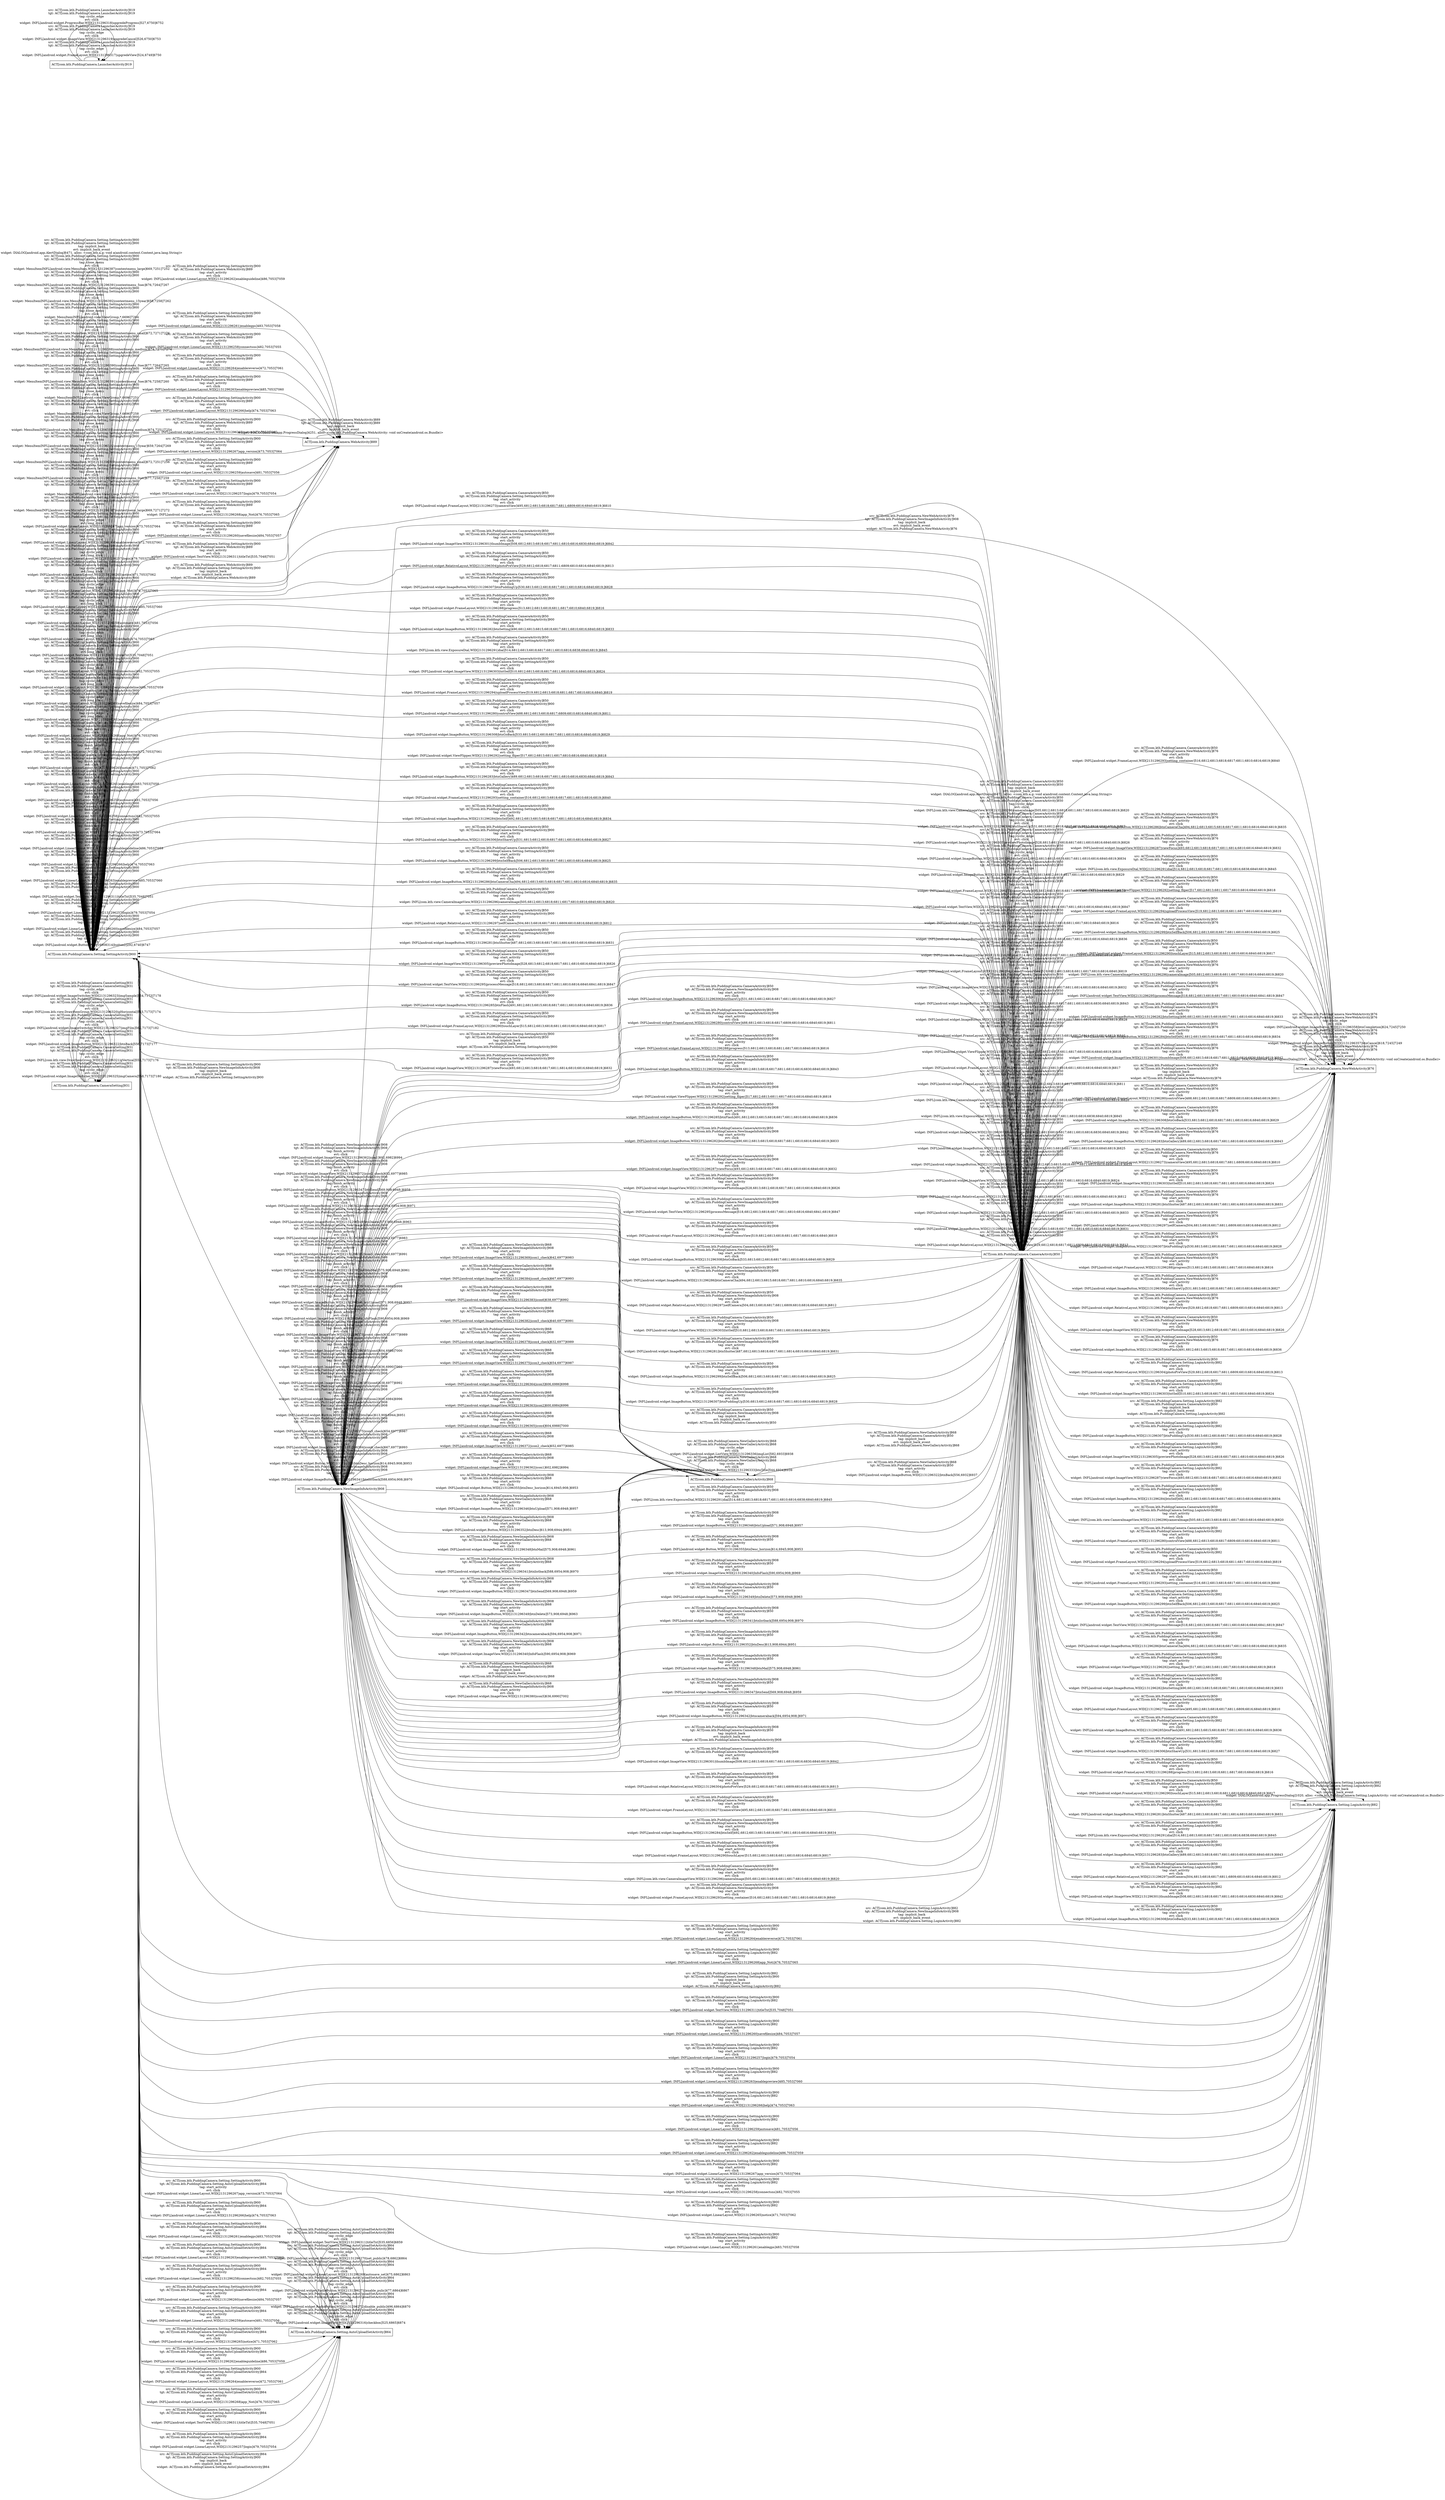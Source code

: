 digraph G {
 rankdir=LR;
 node[shape=box];
 n10 [label="ACT[com.kth.PuddingCamera.CameraSetting]931"];
 n7 [label="ACT[com.kth.PuddingCamera.Setting.SettingActivity]900"];
 n4 [label="ACT[com.kth.PuddingCamera.NewWebActivity]876"];
 n3 [label="ACT[com.kth.PuddingCamera.NewGalleryActivity]868"];
 n6 [label="ACT[com.kth.PuddingCamera.WebAcitivity]889"];
 n9 [label="ACT[com.kth.PuddingCamera.LauncherAcitivity]919"];
 n8 [label="ACT[com.kth.PuddingCamera.NewImageInfoActivity]908"];
 n1 [label="ACT[com.kth.PuddingCamera.CameraActivity]850"];
 n2 [label="ACT[com.kth.PuddingCamera.Setting.AutoUploadSetActivity]864"];
 n5 [label="ACT[com.kth.PuddingCamera.Setting.LoginActivity]882"];
 n5 -> n8 [label="src: ACT[com.kth.PuddingCamera.Setting.LoginActivity]882\ntgt: ACT[com.kth.PuddingCamera.NewImageInfoActivity]908\ntag: implicit_back\nevt: implicit_back_event\nwidget: ACT[com.kth.PuddingCamera.Setting.LoginActivity]882\n"];
 n5 -> n1 [label="src: ACT[com.kth.PuddingCamera.Setting.LoginActivity]882\ntgt: ACT[com.kth.PuddingCamera.CameraActivity]850\ntag: implicit_back\nevt: implicit_back_event\nwidget: ACT[com.kth.PuddingCamera.Setting.LoginActivity]882\n"];
 n5 -> n7 [label="src: ACT[com.kth.PuddingCamera.Setting.LoginActivity]882\ntgt: ACT[com.kth.PuddingCamera.Setting.SettingActivity]900\ntag: implicit_back\nevt: implicit_back_event\nwidget: ACT[com.kth.PuddingCamera.Setting.LoginActivity]882\n"];
 n10 -> n10 [label="src: ACT[com.kth.PuddingCamera.CameraSetting]931\ntgt: ACT[com.kth.PuddingCamera.CameraSetting]931\ntag: cyclic_edge\nevt: click\nwidget: INFL[android.widget.ImageSwitcher,WID[2131296325|imgCamera]558,7173]7180\n"];
 n10 -> n10 [label="src: ACT[com.kth.PuddingCamera.CameraSetting]931\ntgt: ACT[com.kth.PuddingCamera.CameraSetting]931\ntag: cyclic_edge\nevt: click\nwidget: INFL[com.kth.view.DrawItemGroup,WID[2131296321|gVertical]551,7173]7176\n"];
 n10 -> n10 [label="src: ACT[com.kth.PuddingCamera.CameraSetting]931\ntgt: ACT[com.kth.PuddingCamera.CameraSetting]931\ntag: cyclic_edge\nevt: click\nwidget: INFL[android.widget.ImageButton,WID[2131296322|btnBack]556,7173]7177\n"];
 n10 -> n10 [label="src: ACT[com.kth.PuddingCamera.CameraSetting]931\ntgt: ACT[com.kth.PuddingCamera.CameraSetting]931\ntag: cyclic_edge\nevt: click\nwidget: INFL[android.widget.ImageSwitcher,WID[2131296327|imgFilm]562,7173]7182\n"];
 n10 -> n10 [label="src: ACT[com.kth.PuddingCamera.CameraSetting]931\ntgt: ACT[com.kth.PuddingCamera.CameraSetting]931\ntag: cyclic_edge\nevt: click\nwidget: INFL[com.kth.view.DrawItemGroup,WID[2131296320|gHorizontal]553,7173]7174\n"];
 n10 -> n10 [label="src: ACT[com.kth.PuddingCamera.CameraSetting]931\ntgt: ACT[com.kth.PuddingCamera.CameraSetting]931\ntag: cyclic_edge\nevt: click\nwidget: INFL[android.widget.ImageSwitcher,WID[2131296323|imgSample]554,7173]7178\n"];
 n7 -> n7 [label="src: ACT[com.kth.PuddingCamera.Setting.SettingActivity]900\ntgt: ACT[com.kth.PuddingCamera.Setting.SettingActivity]900\ntag: dismiss_dialog\nevt: click\nwidget: INFL[android.widget.Button,WID[16908314|button2]292,6740]6747\n"];
 n9 -> n9 [label="src: ACT[com.kth.PuddingCamera.LauncherAcitivity]919\ntgt: ACT[com.kth.PuddingCamera.LauncherAcitivity]919\ntag: cyclic_edge\nevt: click\nwidget: INFL[android.widget.FrameLayout,WID[2131296317|upgredeView]524,6749]6750\n"];
 n9 -> n9 [label="src: ACT[com.kth.PuddingCamera.LauncherAcitivity]919\ntgt: ACT[com.kth.PuddingCamera.LauncherAcitivity]919\ntag: cyclic_edge\nevt: click\nwidget: INFL[android.widget.ImageView,WID[2131296319|upgredeCancel]526,6750]6753\n"];
 n9 -> n9 [label="src: ACT[com.kth.PuddingCamera.LauncherAcitivity]919\ntgt: ACT[com.kth.PuddingCamera.LauncherAcitivity]919\ntag: cyclic_edge\nevt: click\nwidget: INFL[android.widget.ProgressBar,WID[2131296318|upgredeProgress]527,6750]6752\n"];
 n1 -> n8 [label="src: ACT[com.kth.PuddingCamera.CameraActivity]850\ntgt: ACT[com.kth.PuddingCamera.NewImageInfoActivity]908\ntag: start_activity\nevt: click\nwidget: INFL[android.widget.ImageView,WID[2131296301|thumbImage]508,6812;6813;6818;6817;6811;6810;6816;6830;6840;6819;]6842\n"];
 n1 -> n8 [label="src: ACT[com.kth.PuddingCamera.CameraActivity]850\ntgt: ACT[com.kth.PuddingCamera.NewImageInfoActivity]908\ntag: start_activity\nevt: click\nwidget: INFL[android.widget.RelativeLayout,WID[2131296304|photoPreView]529,6812;6818;6817;6811;6809;6810;6816;6840;6819;]6813\n"];
 n1 -> n8 [label="src: ACT[com.kth.PuddingCamera.CameraActivity]850\ntgt: ACT[com.kth.PuddingCamera.NewImageInfoActivity]908\ntag: start_activity\nevt: click\nwidget: INFL[android.widget.FrameLayout,WID[2131296273|cameraView]495,6812;6813;6818;6817;6811;6809;6816;6840;6819;]6810\n"];
 n1 -> n8 [label="src: ACT[com.kth.PuddingCamera.CameraActivity]850\ntgt: ACT[com.kth.PuddingCamera.NewImageInfoActivity]908\ntag: start_activity\nevt: click\nwidget: INFL[android.widget.ImageButton,WID[2131296284|btnSelf]492,6812;6813;6815;6818;6817;6811;6810;6816;6840;6819;]6834\n"];
 n1 -> n8 [label="src: ACT[com.kth.PuddingCamera.CameraActivity]850\ntgt: ACT[com.kth.PuddingCamera.NewImageInfoActivity]908\ntag: start_activity\nevt: click\nwidget: INFL[android.widget.FrameLayout,WID[2131296290|touchLayer]515,6812;6813;6818;6811;6810;6816;6840;6819;]6817\n"];
 n1 -> n8 [label="src: ACT[com.kth.PuddingCamera.CameraActivity]850\ntgt: ACT[com.kth.PuddingCamera.NewImageInfoActivity]908\ntag: start_activity\nevt: click\nwidget: INFL[com.kth.view.CameraImageView,WID[2131296296|cameraImage]505,6812;6813;6818;6811;6817;6810;6816;6840;6819;]6820\n"];
 n1 -> n8 [label="src: ACT[com.kth.PuddingCamera.CameraActivity]850\ntgt: ACT[com.kth.PuddingCamera.NewImageInfoActivity]908\ntag: start_activity\nevt: click\nwidget: INFL[android.widget.FrameLayout,WID[2131296293|setting_container]516,6812;6813;6818;6817;6811;6810;6816;6819;]6840\n"];
 n1 -> n8 [label="src: ACT[com.kth.PuddingCamera.CameraActivity]850\ntgt: ACT[com.kth.PuddingCamera.NewImageInfoActivity]908\ntag: start_activity\nevt: click\nwidget: INFL[android.widget.ImageButton,WID[2131296306|btnShareUp]531,6813;6812;6818;6817;6811;6810;6816;6840;6819;]6827\n"];
 n1 -> n8 [label="src: ACT[com.kth.PuddingCamera.CameraActivity]850\ntgt: ACT[com.kth.PuddingCamera.NewImageInfoActivity]908\ntag: start_activity\nevt: click\nwidget: INFL[android.widget.FrameLayout,WID[2131296280|controlView]488,6812;6813;6818;6817;6809;6810;6816;6840;6819;]6811\n"];
 n1 -> n8 [label="src: ACT[com.kth.PuddingCamera.CameraActivity]850\ntgt: ACT[com.kth.PuddingCamera.NewImageInfoActivity]908\ntag: start_activity\nevt: click\nwidget: INFL[android.widget.FrameLayout,WID[2131296288|progress]513,6812;6813;6818;6811;6817;6810;6840;6819;]6816\n"];
 n1 -> n8 [label="src: ACT[com.kth.PuddingCamera.CameraActivity]850\ntgt: ACT[com.kth.PuddingCamera.NewImageInfoActivity]908\ntag: start_activity\nevt: click\nwidget: INFL[android.widget.ImageButton,WID[2131296283|btnGallery]489,6812;6813;6818;6817;6811;6810;6816;6830;6840;6819;]6843\n"];
 n1 -> n8 [label="src: ACT[com.kth.PuddingCamera.CameraActivity]850\ntgt: ACT[com.kth.PuddingCamera.NewImageInfoActivity]908\ntag: start_activity\nevt: click\nwidget: INFL[android.widget.ViewFlipper,WID[2131296292|setting_fliper]517,6812;6813;6811;6817;6810;6816;6840;6819;]6818\n"];
 n1 -> n8 [label="src: ACT[com.kth.PuddingCamera.CameraActivity]850\ntgt: ACT[com.kth.PuddingCamera.NewImageInfoActivity]908\ntag: start_activity\nevt: click\nwidget: INFL[android.widget.ImageButton,WID[2131296285|btnFlash]491,6812;6813;6815;6818;6817;6811;6810;6816;6840;6819;]6836\n"];
 n1 -> n8 [label="src: ACT[com.kth.PuddingCamera.CameraActivity]850\ntgt: ACT[com.kth.PuddingCamera.NewImageInfoActivity]908\ntag: start_activity\nevt: click\nwidget: INFL[android.widget.ImageButton,WID[2131296282|btnSetting]490,6812;6813;6815;6818;6817;6811;6810;6816;6840;6819;]6833\n"];
 n1 -> n8 [label="src: ACT[com.kth.PuddingCamera.CameraActivity]850\ntgt: ACT[com.kth.PuddingCamera.NewImageInfoActivity]908\ntag: start_activity\nevt: click\nwidget: INFL[android.widget.ImageView,WID[2131296287|viewFocus]493,6812;6813;6818;6817;6811;6814;6810;6816;6840;6819;]6832\n"];
 n1 -> n8 [label="src: ACT[com.kth.PuddingCamera.CameraActivity]850\ntgt: ACT[com.kth.PuddingCamera.NewImageInfoActivity]908\ntag: start_activity\nevt: click\nwidget: INFL[android.widget.ImageView,WID[2131296305|previewPhotoImage]528,6813;6812;6818;6817;6811;6810;6816;6840;6819;]6826\n"];
 n1 -> n8 [label="src: ACT[com.kth.PuddingCamera.CameraActivity]850\ntgt: ACT[com.kth.PuddingCamera.NewImageInfoActivity]908\ntag: start_activity\nevt: click\nwidget: INFL[android.widget.TextView,WID[2131296295|processMessage]518,6812;6813;6818;6817;6811;6810;6816;6840;6841;6819;]6847\n"];
 n1 -> n8 [label="src: ACT[com.kth.PuddingCamera.CameraActivity]850\ntgt: ACT[com.kth.PuddingCamera.NewImageInfoActivity]908\ntag: start_activity\nevt: click\nwidget: INFL[android.widget.FrameLayout,WID[2131296294|uploadProcessView]519,6812;6813;6818;6811;6817;6810;6816;6840;]6819\n"];
 n1 -> n8 [label="src: ACT[com.kth.PuddingCamera.CameraActivity]850\ntgt: ACT[com.kth.PuddingCamera.NewImageInfoActivity]908\ntag: start_activity\nevt: click\nwidget: INFL[android.widget.ImageButton,WID[2131296308|btnGoBack]533,6813;6812;6818;6817;6811;6810;6816;6840;6819;]6829\n"];
 n1 -> n8 [label="src: ACT[com.kth.PuddingCamera.CameraActivity]850\ntgt: ACT[com.kth.PuddingCamera.NewImageInfoActivity]908\ntag: start_activity\nevt: click\nwidget: INFL[android.widget.ImageButton,WID[2131296286|btnCameraCha]494,6812;6813;6815;6818;6817;6811;6810;6816;6840;6819;]6835\n"];
 n1 -> n8 [label="src: ACT[com.kth.PuddingCamera.CameraActivity]850\ntgt: ACT[com.kth.PuddingCamera.NewImageInfoActivity]908\ntag: start_activity\nevt: click\nwidget: INFL[android.widget.RelativeLayout,WID[2131296297|selfCamera]504,6813;6818;6817;6811;6809;6810;6816;6840;6819;]6812\n"];
 n1 -> n8 [label="src: ACT[com.kth.PuddingCamera.CameraActivity]850\ntgt: ACT[com.kth.PuddingCamera.NewImageInfoActivity]908\ntag: start_activity\nevt: click\nwidget: INFL[android.widget.ImageView,WID[2131296303|txtSelf]510,6812;6813;6818;6817;6811;6810;6816;6840;6819;]6824\n"];
 n1 -> n8 [label="src: ACT[com.kth.PuddingCamera.CameraActivity]850\ntgt: ACT[com.kth.PuddingCamera.NewImageInfoActivity]908\ntag: start_activity\nevt: click\nwidget: INFL[com.kth.view.ExposureDial,WID[2131296291|dial]514,6812;6813;6818;6817;6811;6810;6816;6838;6840;6819;]6845\n"];
 n1 -> n8 [label="src: ACT[com.kth.PuddingCamera.CameraActivity]850\ntgt: ACT[com.kth.PuddingCamera.NewImageInfoActivity]908\ntag: start_activity\nevt: click\nwidget: INFL[android.widget.ImageButton,WID[2131296281|btnShutter]487,6812;6813;6818;6817;6811;6814;6810;6816;6840;6819;]6831\n"];
 n1 -> n8 [label="src: ACT[com.kth.PuddingCamera.CameraActivity]850\ntgt: ACT[com.kth.PuddingCamera.NewImageInfoActivity]908\ntag: start_activity\nevt: click\nwidget: INFL[android.widget.ImageButton,WID[2131296299|btnSelfBack]506,6812;6813;6818;6817;6811;6810;6816;6840;6819;]6825\n"];
 n1 -> n8 [label="src: ACT[com.kth.PuddingCamera.CameraActivity]850\ntgt: ACT[com.kth.PuddingCamera.NewImageInfoActivity]908\ntag: start_activity\nevt: click\nwidget: INFL[android.widget.ImageButton,WID[2131296307|btnPuddingUp]530,6813;6812;6818;6817;6811;6810;6816;6840;6819;]6828\n"];
 n1 -> n7 [label="src: ACT[com.kth.PuddingCamera.CameraActivity]850\ntgt: ACT[com.kth.PuddingCamera.Setting.SettingActivity]900\ntag: start_activity\nevt: click\nwidget: INFL[android.widget.ImageView,WID[2131296301|thumbImage]508,6812;6813;6818;6817;6811;6810;6816;6830;6840;6819;]6842\n"];
 n1 -> n7 [label="src: ACT[com.kth.PuddingCamera.CameraActivity]850\ntgt: ACT[com.kth.PuddingCamera.Setting.SettingActivity]900\ntag: start_activity\nevt: click\nwidget: INFL[android.widget.RelativeLayout,WID[2131296304|photoPreView]529,6812;6818;6817;6811;6809;6810;6816;6840;6819;]6813\n"];
 n1 -> n7 [label="src: ACT[com.kth.PuddingCamera.CameraActivity]850\ntgt: ACT[com.kth.PuddingCamera.Setting.SettingActivity]900\ntag: start_activity\nevt: click\nwidget: INFL[android.widget.ImageButton,WID[2131296307|btnPuddingUp]530,6813;6812;6818;6817;6811;6810;6816;6840;6819;]6828\n"];
 n1 -> n7 [label="src: ACT[com.kth.PuddingCamera.CameraActivity]850\ntgt: ACT[com.kth.PuddingCamera.Setting.SettingActivity]900\ntag: start_activity\nevt: click\nwidget: INFL[android.widget.FrameLayout,WID[2131296288|progress]513,6812;6813;6818;6811;6817;6810;6840;6819;]6816\n"];
 n1 -> n7 [label="src: ACT[com.kth.PuddingCamera.CameraActivity]850\ntgt: ACT[com.kth.PuddingCamera.Setting.SettingActivity]900\ntag: start_activity\nevt: click\nwidget: INFL[android.widget.ImageButton,WID[2131296282|btnSetting]490,6812;6813;6815;6818;6817;6811;6810;6816;6840;6819;]6833\n"];
 n1 -> n7 [label="src: ACT[com.kth.PuddingCamera.CameraActivity]850\ntgt: ACT[com.kth.PuddingCamera.Setting.SettingActivity]900\ntag: start_activity\nevt: click\nwidget: INFL[com.kth.view.ExposureDial,WID[2131296291|dial]514,6812;6813;6818;6817;6811;6810;6816;6838;6840;6819;]6845\n"];
 n1 -> n7 [label="src: ACT[com.kth.PuddingCamera.CameraActivity]850\ntgt: ACT[com.kth.PuddingCamera.Setting.SettingActivity]900\ntag: start_activity\nevt: click\nwidget: INFL[android.widget.ImageView,WID[2131296303|txtSelf]510,6812;6813;6818;6817;6811;6810;6816;6840;6819;]6824\n"];
 n1 -> n7 [label="src: ACT[com.kth.PuddingCamera.CameraActivity]850\ntgt: ACT[com.kth.PuddingCamera.Setting.SettingActivity]900\ntag: start_activity\nevt: click\nwidget: INFL[android.widget.FrameLayout,WID[2131296294|uploadProcessView]519,6812;6813;6818;6811;6817;6810;6816;6840;]6819\n"];
 n1 -> n7 [label="src: ACT[com.kth.PuddingCamera.CameraActivity]850\ntgt: ACT[com.kth.PuddingCamera.Setting.SettingActivity]900\ntag: start_activity\nevt: click\nwidget: INFL[android.widget.FrameLayout,WID[2131296280|controlView]488,6812;6813;6818;6817;6809;6810;6816;6840;6819;]6811\n"];
 n1 -> n7 [label="src: ACT[com.kth.PuddingCamera.CameraActivity]850\ntgt: ACT[com.kth.PuddingCamera.Setting.SettingActivity]900\ntag: start_activity\nevt: click\nwidget: INFL[android.widget.ImageView,WID[2131296287|viewFocus]493,6812;6813;6818;6817;6811;6814;6810;6816;6840;6819;]6832\n"];
 n1 -> n7 [label="src: ACT[com.kth.PuddingCamera.CameraActivity]850\ntgt: ACT[com.kth.PuddingCamera.Setting.SettingActivity]900\ntag: start_activity\nevt: click\nwidget: INFL[android.widget.ImageButton,WID[2131296308|btnGoBack]533,6813;6812;6818;6817;6811;6810;6816;6840;6819;]6829\n"];
 n1 -> n7 [label="src: ACT[com.kth.PuddingCamera.CameraActivity]850\ntgt: ACT[com.kth.PuddingCamera.Setting.SettingActivity]900\ntag: start_activity\nevt: click\nwidget: INFL[android.widget.ViewFlipper,WID[2131296292|setting_fliper]517,6812;6813;6811;6817;6810;6816;6840;6819;]6818\n"];
 n1 -> n7 [label="src: ACT[com.kth.PuddingCamera.CameraActivity]850\ntgt: ACT[com.kth.PuddingCamera.Setting.SettingActivity]900\ntag: start_activity\nevt: click\nwidget: INFL[android.widget.ImageButton,WID[2131296283|btnGallery]489,6812;6813;6818;6817;6811;6810;6816;6830;6840;6819;]6843\n"];
 n1 -> n7 [label="src: ACT[com.kth.PuddingCamera.CameraActivity]850\ntgt: ACT[com.kth.PuddingCamera.Setting.SettingActivity]900\ntag: start_activity\nevt: click\nwidget: INFL[android.widget.FrameLayout,WID[2131296293|setting_container]516,6812;6813;6818;6817;6811;6810;6816;6819;]6840\n"];
 n1 -> n7 [label="src: ACT[com.kth.PuddingCamera.CameraActivity]850\ntgt: ACT[com.kth.PuddingCamera.Setting.SettingActivity]900\ntag: start_activity\nevt: click\nwidget: INFL[android.widget.ImageButton,WID[2131296284|btnSelf]492,6812;6813;6815;6818;6817;6811;6810;6816;6840;6819;]6834\n"];
 n1 -> n7 [label="src: ACT[com.kth.PuddingCamera.CameraActivity]850\ntgt: ACT[com.kth.PuddingCamera.Setting.SettingActivity]900\ntag: start_activity\nevt: click\nwidget: INFL[android.widget.ImageButton,WID[2131296306|btnShareUp]531,6813;6812;6818;6817;6811;6810;6816;6840;6819;]6827\n"];
 n1 -> n7 [label="src: ACT[com.kth.PuddingCamera.CameraActivity]850\ntgt: ACT[com.kth.PuddingCamera.Setting.SettingActivity]900\ntag: start_activity\nevt: click\nwidget: INFL[android.widget.ImageButton,WID[2131296299|btnSelfBack]506,6812;6813;6818;6817;6811;6810;6816;6840;6819;]6825\n"];
 n1 -> n7 [label="src: ACT[com.kth.PuddingCamera.CameraActivity]850\ntgt: ACT[com.kth.PuddingCamera.Setting.SettingActivity]900\ntag: start_activity\nevt: click\nwidget: INFL[android.widget.ImageButton,WID[2131296286|btnCameraCha]494,6812;6813;6815;6818;6817;6811;6810;6816;6840;6819;]6835\n"];
 n1 -> n7 [label="src: ACT[com.kth.PuddingCamera.CameraActivity]850\ntgt: ACT[com.kth.PuddingCamera.Setting.SettingActivity]900\ntag: start_activity\nevt: click\nwidget: INFL[com.kth.view.CameraImageView,WID[2131296296|cameraImage]505,6812;6813;6818;6811;6817;6810;6816;6840;6819;]6820\n"];
 n1 -> n7 [label="src: ACT[com.kth.PuddingCamera.CameraActivity]850\ntgt: ACT[com.kth.PuddingCamera.Setting.SettingActivity]900\ntag: start_activity\nevt: click\nwidget: INFL[android.widget.RelativeLayout,WID[2131296297|selfCamera]504,6813;6818;6817;6811;6809;6810;6816;6840;6819;]6812\n"];
 n1 -> n7 [label="src: ACT[com.kth.PuddingCamera.CameraActivity]850\ntgt: ACT[com.kth.PuddingCamera.Setting.SettingActivity]900\ntag: start_activity\nevt: click\nwidget: INFL[android.widget.ImageButton,WID[2131296281|btnShutter]487,6812;6813;6818;6817;6811;6814;6810;6816;6840;6819;]6831\n"];
 n1 -> n7 [label="src: ACT[com.kth.PuddingCamera.CameraActivity]850\ntgt: ACT[com.kth.PuddingCamera.Setting.SettingActivity]900\ntag: start_activity\nevt: click\nwidget: INFL[android.widget.ImageView,WID[2131296305|previewPhotoImage]528,6813;6812;6818;6817;6811;6810;6816;6840;6819;]6826\n"];
 n1 -> n7 [label="src: ACT[com.kth.PuddingCamera.CameraActivity]850\ntgt: ACT[com.kth.PuddingCamera.Setting.SettingActivity]900\ntag: start_activity\nevt: click\nwidget: INFL[android.widget.TextView,WID[2131296295|processMessage]518,6812;6813;6818;6817;6811;6810;6816;6840;6841;6819;]6847\n"];
 n1 -> n7 [label="src: ACT[com.kth.PuddingCamera.CameraActivity]850\ntgt: ACT[com.kth.PuddingCamera.Setting.SettingActivity]900\ntag: start_activity\nevt: click\nwidget: INFL[android.widget.ImageButton,WID[2131296285|btnFlash]491,6812;6813;6815;6818;6817;6811;6810;6816;6840;6819;]6836\n"];
 n1 -> n7 [label="src: ACT[com.kth.PuddingCamera.CameraActivity]850\ntgt: ACT[com.kth.PuddingCamera.Setting.SettingActivity]900\ntag: start_activity\nevt: click\nwidget: INFL[android.widget.FrameLayout,WID[2131296290|touchLayer]515,6812;6813;6818;6811;6810;6816;6840;6819;]6817\n"];
 n1 -> n7 [label="src: ACT[com.kth.PuddingCamera.CameraActivity]850\ntgt: ACT[com.kth.PuddingCamera.Setting.SettingActivity]900\ntag: start_activity\nevt: click\nwidget: INFL[android.widget.FrameLayout,WID[2131296273|cameraView]495,6812;6813;6818;6817;6811;6809;6816;6840;6819;]6810\n"];
 n1 -> n4 [label="src: ACT[com.kth.PuddingCamera.CameraActivity]850\ntgt: ACT[com.kth.PuddingCamera.NewWebActivity]876\ntag: start_activity\nevt: click\nwidget: INFL[android.widget.ImageView,WID[2131296301|thumbImage]508,6812;6813;6818;6817;6811;6810;6816;6830;6840;6819;]6842\n"];
 n1 -> n4 [label="src: ACT[com.kth.PuddingCamera.CameraActivity]850\ntgt: ACT[com.kth.PuddingCamera.NewWebActivity]876\ntag: start_activity\nevt: click\nwidget: INFL[android.widget.FrameLayout,WID[2131296280|controlView]488,6812;6813;6818;6817;6809;6810;6816;6840;6819;]6811\n"];
 n1 -> n4 [label="src: ACT[com.kth.PuddingCamera.CameraActivity]850\ntgt: ACT[com.kth.PuddingCamera.NewWebActivity]876\ntag: start_activity\nevt: click\nwidget: INFL[android.widget.ImageButton,WID[2131296308|btnGoBack]533,6813;6812;6818;6817;6811;6810;6816;6840;6819;]6829\n"];
 n1 -> n4 [label="src: ACT[com.kth.PuddingCamera.CameraActivity]850\ntgt: ACT[com.kth.PuddingCamera.NewWebActivity]876\ntag: start_activity\nevt: click\nwidget: INFL[android.widget.ImageButton,WID[2131296283|btnGallery]489,6812;6813;6818;6817;6811;6810;6816;6830;6840;6819;]6843\n"];
 n1 -> n4 [label="src: ACT[com.kth.PuddingCamera.CameraActivity]850\ntgt: ACT[com.kth.PuddingCamera.NewWebActivity]876\ntag: start_activity\nevt: click\nwidget: INFL[android.widget.FrameLayout,WID[2131296273|cameraView]495,6812;6813;6818;6817;6811;6809;6816;6840;6819;]6810\n"];
 n1 -> n4 [label="src: ACT[com.kth.PuddingCamera.CameraActivity]850\ntgt: ACT[com.kth.PuddingCamera.NewWebActivity]876\ntag: start_activity\nevt: click\nwidget: INFL[android.widget.ImageView,WID[2131296303|txtSelf]510,6812;6813;6818;6817;6811;6810;6816;6840;6819;]6824\n"];
 n1 -> n4 [label="src: ACT[com.kth.PuddingCamera.CameraActivity]850\ntgt: ACT[com.kth.PuddingCamera.NewWebActivity]876\ntag: start_activity\nevt: click\nwidget: INFL[android.widget.ImageButton,WID[2131296281|btnShutter]487,6812;6813;6818;6817;6811;6814;6810;6816;6840;6819;]6831\n"];
 n1 -> n4 [label="src: ACT[com.kth.PuddingCamera.CameraActivity]850\ntgt: ACT[com.kth.PuddingCamera.NewWebActivity]876\ntag: start_activity\nevt: click\nwidget: INFL[android.widget.RelativeLayout,WID[2131296297|selfCamera]504,6813;6818;6817;6811;6809;6810;6816;6840;6819;]6812\n"];
 n1 -> n4 [label="src: ACT[com.kth.PuddingCamera.CameraActivity]850\ntgt: ACT[com.kth.PuddingCamera.NewWebActivity]876\ntag: start_activity\nevt: click\nwidget: INFL[android.widget.ImageButton,WID[2131296307|btnPuddingUp]530,6813;6812;6818;6817;6811;6810;6816;6840;6819;]6828\n"];
 n1 -> n4 [label="src: ACT[com.kth.PuddingCamera.CameraActivity]850\ntgt: ACT[com.kth.PuddingCamera.NewWebActivity]876\ntag: start_activity\nevt: click\nwidget: INFL[android.widget.FrameLayout,WID[2131296288|progress]513,6812;6813;6818;6811;6817;6810;6840;6819;]6816\n"];
 n1 -> n4 [label="src: ACT[com.kth.PuddingCamera.CameraActivity]850\ntgt: ACT[com.kth.PuddingCamera.NewWebActivity]876\ntag: start_activity\nevt: click\nwidget: INFL[android.widget.ImageButton,WID[2131296306|btnShareUp]531,6813;6812;6818;6817;6811;6810;6816;6840;6819;]6827\n"];
 n1 -> n4 [label="src: ACT[com.kth.PuddingCamera.CameraActivity]850\ntgt: ACT[com.kth.PuddingCamera.NewWebActivity]876\ntag: start_activity\nevt: click\nwidget: INFL[android.widget.RelativeLayout,WID[2131296304|photoPreView]529,6812;6818;6817;6811;6809;6810;6816;6840;6819;]6813\n"];
 n1 -> n4 [label="src: ACT[com.kth.PuddingCamera.CameraActivity]850\ntgt: ACT[com.kth.PuddingCamera.NewWebActivity]876\ntag: start_activity\nevt: click\nwidget: INFL[android.widget.ImageView,WID[2131296305|previewPhotoImage]528,6813;6812;6818;6817;6811;6810;6816;6840;6819;]6826\n"];
 n1 -> n4 [label="src: ACT[com.kth.PuddingCamera.CameraActivity]850\ntgt: ACT[com.kth.PuddingCamera.NewWebActivity]876\ntag: start_activity\nevt: click\nwidget: INFL[android.widget.ImageButton,WID[2131296285|btnFlash]491,6812;6813;6815;6818;6817;6811;6810;6816;6840;6819;]6836\n"];
 n1 -> n4 [label="src: ACT[com.kth.PuddingCamera.CameraActivity]850\ntgt: ACT[com.kth.PuddingCamera.NewWebActivity]876\ntag: start_activity\nevt: click\nwidget: INFL[android.widget.FrameLayout,WID[2131296293|setting_container]516,6812;6813;6818;6817;6811;6810;6816;6819;]6840\n"];
 n1 -> n4 [label="src: ACT[com.kth.PuddingCamera.CameraActivity]850\ntgt: ACT[com.kth.PuddingCamera.NewWebActivity]876\ntag: start_activity\nevt: click\nwidget: INFL[android.widget.ImageButton,WID[2131296286|btnCameraCha]494,6812;6813;6815;6818;6817;6811;6810;6816;6840;6819;]6835\n"];
 n1 -> n4 [label="src: ACT[com.kth.PuddingCamera.CameraActivity]850\ntgt: ACT[com.kth.PuddingCamera.NewWebActivity]876\ntag: start_activity\nevt: click\nwidget: INFL[android.widget.ImageView,WID[2131296287|viewFocus]493,6812;6813;6818;6817;6811;6814;6810;6816;6840;6819;]6832\n"];
 n1 -> n4 [label="src: ACT[com.kth.PuddingCamera.CameraActivity]850\ntgt: ACT[com.kth.PuddingCamera.NewWebActivity]876\ntag: start_activity\nevt: click\nwidget: INFL[com.kth.view.ExposureDial,WID[2131296291|dial]514,6812;6813;6818;6817;6811;6810;6816;6838;6840;6819;]6845\n"];
 n1 -> n4 [label="src: ACT[com.kth.PuddingCamera.CameraActivity]850\ntgt: ACT[com.kth.PuddingCamera.NewWebActivity]876\ntag: start_activity\nevt: click\nwidget: INFL[android.widget.ViewFlipper,WID[2131296292|setting_fliper]517,6812;6813;6811;6817;6810;6816;6840;6819;]6818\n"];
 n1 -> n4 [label="src: ACT[com.kth.PuddingCamera.CameraActivity]850\ntgt: ACT[com.kth.PuddingCamera.NewWebActivity]876\ntag: start_activity\nevt: click\nwidget: INFL[android.widget.FrameLayout,WID[2131296294|uploadProcessView]519,6812;6813;6818;6811;6817;6810;6816;6840;]6819\n"];
 n1 -> n4 [label="src: ACT[com.kth.PuddingCamera.CameraActivity]850\ntgt: ACT[com.kth.PuddingCamera.NewWebActivity]876\ntag: start_activity\nevt: click\nwidget: INFL[android.widget.ImageButton,WID[2131296299|btnSelfBack]506,6812;6813;6818;6817;6811;6810;6816;6840;6819;]6825\n"];
 n1 -> n4 [label="src: ACT[com.kth.PuddingCamera.CameraActivity]850\ntgt: ACT[com.kth.PuddingCamera.NewWebActivity]876\ntag: start_activity\nevt: click\nwidget: INFL[android.widget.FrameLayout,WID[2131296290|touchLayer]515,6812;6813;6818;6811;6810;6816;6840;6819;]6817\n"];
 n1 -> n4 [label="src: ACT[com.kth.PuddingCamera.CameraActivity]850\ntgt: ACT[com.kth.PuddingCamera.NewWebActivity]876\ntag: start_activity\nevt: click\nwidget: INFL[com.kth.view.CameraImageView,WID[2131296296|cameraImage]505,6812;6813;6818;6811;6817;6810;6816;6840;6819;]6820\n"];
 n1 -> n4 [label="src: ACT[com.kth.PuddingCamera.CameraActivity]850\ntgt: ACT[com.kth.PuddingCamera.NewWebActivity]876\ntag: start_activity\nevt: click\nwidget: INFL[android.widget.TextView,WID[2131296295|processMessage]518,6812;6813;6818;6817;6811;6810;6816;6840;6841;6819;]6847\n"];
 n1 -> n4 [label="src: ACT[com.kth.PuddingCamera.CameraActivity]850\ntgt: ACT[com.kth.PuddingCamera.NewWebActivity]876\ntag: start_activity\nevt: click\nwidget: INFL[android.widget.ImageButton,WID[2131296282|btnSetting]490,6812;6813;6815;6818;6817;6811;6810;6816;6840;6819;]6833\n"];
 n1 -> n4 [label="src: ACT[com.kth.PuddingCamera.CameraActivity]850\ntgt: ACT[com.kth.PuddingCamera.NewWebActivity]876\ntag: start_activity\nevt: click\nwidget: INFL[android.widget.ImageButton,WID[2131296284|btnSelf]492,6812;6813;6815;6818;6817;6811;6810;6816;6840;6819;]6834\n"];
 n1 -> n8 [label="src: ACT[com.kth.PuddingCamera.CameraActivity]850\ntgt: ACT[com.kth.PuddingCamera.NewImageInfoActivity]908\ntag: implicit_back\nevt: implicit_back_event\nwidget: ACT[com.kth.PuddingCamera.CameraActivity]850\n"];
 n1 -> n5 [label="src: ACT[com.kth.PuddingCamera.CameraActivity]850\ntgt: ACT[com.kth.PuddingCamera.Setting.LoginActivity]882\ntag: start_activity\nevt: click\nwidget: INFL[android.widget.ImageButton,WID[2131296307|btnPuddingUp]530,6813;6812;6818;6817;6811;6810;6816;6840;6819;]6828\n"];
 n1 -> n5 [label="src: ACT[com.kth.PuddingCamera.CameraActivity]850\ntgt: ACT[com.kth.PuddingCamera.Setting.LoginActivity]882\ntag: start_activity\nevt: click\nwidget: INFL[android.widget.ImageView,WID[2131296305|previewPhotoImage]528,6813;6812;6818;6817;6811;6810;6816;6840;6819;]6826\n"];
 n1 -> n5 [label="src: ACT[com.kth.PuddingCamera.CameraActivity]850\ntgt: ACT[com.kth.PuddingCamera.Setting.LoginActivity]882\ntag: start_activity\nevt: click\nwidget: INFL[android.widget.ImageView,WID[2131296287|viewFocus]493,6812;6813;6818;6817;6811;6814;6810;6816;6840;6819;]6832\n"];
 n1 -> n5 [label="src: ACT[com.kth.PuddingCamera.CameraActivity]850\ntgt: ACT[com.kth.PuddingCamera.Setting.LoginActivity]882\ntag: start_activity\nevt: click\nwidget: INFL[android.widget.ImageButton,WID[2131296284|btnSelf]492,6812;6813;6815;6818;6817;6811;6810;6816;6840;6819;]6834\n"];
 n1 -> n5 [label="src: ACT[com.kth.PuddingCamera.CameraActivity]850\ntgt: ACT[com.kth.PuddingCamera.Setting.LoginActivity]882\ntag: start_activity\nevt: click\nwidget: INFL[com.kth.view.CameraImageView,WID[2131296296|cameraImage]505,6812;6813;6818;6811;6817;6810;6816;6840;6819;]6820\n"];
 n1 -> n5 [label="src: ACT[com.kth.PuddingCamera.CameraActivity]850\ntgt: ACT[com.kth.PuddingCamera.Setting.LoginActivity]882\ntag: start_activity\nevt: click\nwidget: INFL[android.widget.FrameLayout,WID[2131296280|controlView]488,6812;6813;6818;6817;6809;6810;6816;6840;6819;]6811\n"];
 n1 -> n5 [label="src: ACT[com.kth.PuddingCamera.CameraActivity]850\ntgt: ACT[com.kth.PuddingCamera.Setting.LoginActivity]882\ntag: start_activity\nevt: click\nwidget: INFL[android.widget.FrameLayout,WID[2131296294|uploadProcessView]519,6812;6813;6818;6811;6817;6810;6816;6840;]6819\n"];
 n1 -> n5 [label="src: ACT[com.kth.PuddingCamera.CameraActivity]850\ntgt: ACT[com.kth.PuddingCamera.Setting.LoginActivity]882\ntag: start_activity\nevt: click\nwidget: INFL[android.widget.FrameLayout,WID[2131296293|setting_container]516,6812;6813;6818;6817;6811;6810;6816;6819;]6840\n"];
 n1 -> n5 [label="src: ACT[com.kth.PuddingCamera.CameraActivity]850\ntgt: ACT[com.kth.PuddingCamera.Setting.LoginActivity]882\ntag: start_activity\nevt: click\nwidget: INFL[android.widget.ImageButton,WID[2131296299|btnSelfBack]506,6812;6813;6818;6817;6811;6810;6816;6840;6819;]6825\n"];
 n1 -> n5 [label="src: ACT[com.kth.PuddingCamera.CameraActivity]850\ntgt: ACT[com.kth.PuddingCamera.Setting.LoginActivity]882\ntag: start_activity\nevt: click\nwidget: INFL[android.widget.TextView,WID[2131296295|processMessage]518,6812;6813;6818;6817;6811;6810;6816;6840;6841;6819;]6847\n"];
 n1 -> n5 [label="src: ACT[com.kth.PuddingCamera.CameraActivity]850\ntgt: ACT[com.kth.PuddingCamera.Setting.LoginActivity]882\ntag: start_activity\nevt: click\nwidget: INFL[android.widget.ImageButton,WID[2131296286|btnCameraCha]494,6812;6813;6815;6818;6817;6811;6810;6816;6840;6819;]6835\n"];
 n1 -> n5 [label="src: ACT[com.kth.PuddingCamera.CameraActivity]850\ntgt: ACT[com.kth.PuddingCamera.Setting.LoginActivity]882\ntag: start_activity\nevt: click\nwidget: INFL[android.widget.ViewFlipper,WID[2131296292|setting_fliper]517,6812;6813;6811;6817;6810;6816;6840;6819;]6818\n"];
 n1 -> n5 [label="src: ACT[com.kth.PuddingCamera.CameraActivity]850\ntgt: ACT[com.kth.PuddingCamera.Setting.LoginActivity]882\ntag: start_activity\nevt: click\nwidget: INFL[android.widget.ImageButton,WID[2131296282|btnSetting]490,6812;6813;6815;6818;6817;6811;6810;6816;6840;6819;]6833\n"];
 n1 -> n5 [label="src: ACT[com.kth.PuddingCamera.CameraActivity]850\ntgt: ACT[com.kth.PuddingCamera.Setting.LoginActivity]882\ntag: start_activity\nevt: click\nwidget: INFL[android.widget.FrameLayout,WID[2131296273|cameraView]495,6812;6813;6818;6817;6811;6809;6816;6840;6819;]6810\n"];
 n1 -> n5 [label="src: ACT[com.kth.PuddingCamera.CameraActivity]850\ntgt: ACT[com.kth.PuddingCamera.Setting.LoginActivity]882\ntag: start_activity\nevt: click\nwidget: INFL[android.widget.ImageButton,WID[2131296285|btnFlash]491,6812;6813;6815;6818;6817;6811;6810;6816;6840;6819;]6836\n"];
 n1 -> n5 [label="src: ACT[com.kth.PuddingCamera.CameraActivity]850\ntgt: ACT[com.kth.PuddingCamera.Setting.LoginActivity]882\ntag: start_activity\nevt: click\nwidget: INFL[android.widget.ImageButton,WID[2131296306|btnShareUp]531,6813;6812;6818;6817;6811;6810;6816;6840;6819;]6827\n"];
 n1 -> n5 [label="src: ACT[com.kth.PuddingCamera.CameraActivity]850\ntgt: ACT[com.kth.PuddingCamera.Setting.LoginActivity]882\ntag: start_activity\nevt: click\nwidget: INFL[android.widget.FrameLayout,WID[2131296288|progress]513,6812;6813;6818;6811;6817;6810;6840;6819;]6816\n"];
 n1 -> n5 [label="src: ACT[com.kth.PuddingCamera.CameraActivity]850\ntgt: ACT[com.kth.PuddingCamera.Setting.LoginActivity]882\ntag: start_activity\nevt: click\nwidget: INFL[android.widget.FrameLayout,WID[2131296290|touchLayer]515,6812;6813;6818;6811;6810;6816;6840;6819;]6817\n"];
 n1 -> n5 [label="src: ACT[com.kth.PuddingCamera.CameraActivity]850\ntgt: ACT[com.kth.PuddingCamera.Setting.LoginActivity]882\ntag: start_activity\nevt: click\nwidget: INFL[android.widget.ImageButton,WID[2131296281|btnShutter]487,6812;6813;6818;6817;6811;6814;6810;6816;6840;6819;]6831\n"];
 n1 -> n5 [label="src: ACT[com.kth.PuddingCamera.CameraActivity]850\ntgt: ACT[com.kth.PuddingCamera.Setting.LoginActivity]882\ntag: start_activity\nevt: click\nwidget: INFL[com.kth.view.ExposureDial,WID[2131296291|dial]514,6812;6813;6818;6817;6811;6810;6816;6838;6840;6819;]6845\n"];
 n1 -> n5 [label="src: ACT[com.kth.PuddingCamera.CameraActivity]850\ntgt: ACT[com.kth.PuddingCamera.Setting.LoginActivity]882\ntag: start_activity\nevt: click\nwidget: INFL[android.widget.ImageButton,WID[2131296283|btnGallery]489,6812;6813;6818;6817;6811;6810;6816;6830;6840;6819;]6843\n"];
 n1 -> n5 [label="src: ACT[com.kth.PuddingCamera.CameraActivity]850\ntgt: ACT[com.kth.PuddingCamera.Setting.LoginActivity]882\ntag: start_activity\nevt: click\nwidget: INFL[android.widget.RelativeLayout,WID[2131296297|selfCamera]504,6813;6818;6817;6811;6809;6810;6816;6840;6819;]6812\n"];
 n1 -> n5 [label="src: ACT[com.kth.PuddingCamera.CameraActivity]850\ntgt: ACT[com.kth.PuddingCamera.Setting.LoginActivity]882\ntag: start_activity\nevt: click\nwidget: INFL[android.widget.ImageView,WID[2131296301|thumbImage]508,6812;6813;6818;6817;6811;6810;6816;6830;6840;6819;]6842\n"];
 n1 -> n5 [label="src: ACT[com.kth.PuddingCamera.CameraActivity]850\ntgt: ACT[com.kth.PuddingCamera.Setting.LoginActivity]882\ntag: start_activity\nevt: click\nwidget: INFL[android.widget.ImageButton,WID[2131296308|btnGoBack]533,6813;6812;6818;6817;6811;6810;6816;6840;6819;]6829\n"];
 n1 -> n5 [label="src: ACT[com.kth.PuddingCamera.CameraActivity]850\ntgt: ACT[com.kth.PuddingCamera.Setting.LoginActivity]882\ntag: start_activity\nevt: click\nwidget: INFL[android.widget.RelativeLayout,WID[2131296304|photoPreView]529,6812;6818;6817;6811;6809;6810;6816;6840;6819;]6813\n"];
 n1 -> n5 [label="src: ACT[com.kth.PuddingCamera.CameraActivity]850\ntgt: ACT[com.kth.PuddingCamera.Setting.LoginActivity]882\ntag: start_activity\nevt: click\nwidget: INFL[android.widget.ImageView,WID[2131296303|txtSelf]510,6812;6813;6818;6817;6811;6810;6816;6840;6819;]6824\n"];
 n1 -> n1 [label="src: ACT[com.kth.PuddingCamera.CameraActivity]850\ntgt: ACT[com.kth.PuddingCamera.CameraActivity]850\ntag: cyclic_edge\nevt: click\nwidget: INFL[android.widget.RelativeLayout,WID[2131296304|photoPreView]529,6812;6818;6817;6811;6809;6810;6816;6840;6819;]6813\n"];
 n1 -> n1 [label="src: ACT[com.kth.PuddingCamera.CameraActivity]850\ntgt: ACT[com.kth.PuddingCamera.CameraActivity]850\ntag: cyclic_edge\nevt: click\nwidget: INFL[android.widget.ImageButton,WID[2131296281|btnShutter]487,6812;6813;6818;6817;6811;6814;6810;6816;6840;6819;]6831\n"];
 n1 -> n1 [label="src: ACT[com.kth.PuddingCamera.CameraActivity]850\ntgt: ACT[com.kth.PuddingCamera.CameraActivity]850\ntag: cyclic_edge\nevt: click\nwidget: INFL[android.widget.ImageButton,WID[2131296282|btnSetting]490,6812;6813;6815;6818;6817;6811;6810;6816;6840;6819;]6833\n"];
 n1 -> n1 [label="src: ACT[com.kth.PuddingCamera.CameraActivity]850\ntgt: ACT[com.kth.PuddingCamera.CameraActivity]850\ntag: cyclic_edge\nevt: click\nwidget: INFL[android.widget.RelativeLayout,WID[2131296297|selfCamera]504,6813;6818;6817;6811;6809;6810;6816;6840;6819;]6812\n"];
 n1 -> n1 [label="src: ACT[com.kth.PuddingCamera.CameraActivity]850\ntgt: ACT[com.kth.PuddingCamera.CameraActivity]850\ntag: cyclic_edge\nevt: click\nwidget: INFL[android.widget.ImageView,WID[2131296303|txtSelf]510,6812;6813;6818;6817;6811;6810;6816;6840;6819;]6824\n"];
 n1 -> n1 [label="src: ACT[com.kth.PuddingCamera.CameraActivity]850\ntgt: ACT[com.kth.PuddingCamera.CameraActivity]850\ntag: cyclic_edge\nevt: click\nwidget: INFL[android.widget.ImageButton,WID[2131296286|btnCameraCha]494,6812;6813;6815;6818;6817;6811;6810;6816;6840;6819;]6835\n"];
 n1 -> n1 [label="src: ACT[com.kth.PuddingCamera.CameraActivity]850\ntgt: ACT[com.kth.PuddingCamera.CameraActivity]850\ntag: cyclic_edge\nevt: click\nwidget: INFL[android.widget.ImageButton,WID[2131296299|btnSelfBack]506,6812;6813;6818;6817;6811;6810;6816;6840;6819;]6825\n"];
 n1 -> n1 [label="src: ACT[com.kth.PuddingCamera.CameraActivity]850\ntgt: ACT[com.kth.PuddingCamera.CameraActivity]850\ntag: cyclic_edge\nevt: click\nwidget: INFL[android.widget.ImageView,WID[2131296301|thumbImage]508,6812;6813;6818;6817;6811;6810;6816;6830;6840;6819;]6842\n"];
 n1 -> n1 [label="src: ACT[com.kth.PuddingCamera.CameraActivity]850\ntgt: ACT[com.kth.PuddingCamera.CameraActivity]850\ntag: cyclic_edge\nevt: touch\nwidget: INFL[com.kth.view.ExposureDial,WID[2131296291|dial]514,6812;6813;6818;6817;6811;6810;6816;6838;6840;6819;]6845\n"];
 n1 -> n1 [label="src: ACT[com.kth.PuddingCamera.CameraActivity]850\ntgt: ACT[com.kth.PuddingCamera.CameraActivity]850\ntag: cyclic_edge\nevt: touch\nwidget: INFL[com.kth.view.CameraImageView,WID[2131296296|cameraImage]505,6812;6813;6818;6811;6817;6810;6816;6840;6819;]6820\n"];
 n1 -> n1 [label="src: ACT[com.kth.PuddingCamera.CameraActivity]850\ntgt: ACT[com.kth.PuddingCamera.CameraActivity]850\ntag: cyclic_edge\nevt: click\nwidget: INFL[android.widget.FrameLayout,WID[2131296280|controlView]488,6812;6813;6818;6817;6809;6810;6816;6840;6819;]6811\n"];
 n1 -> n1 [label="src: ACT[com.kth.PuddingCamera.CameraActivity]850\ntgt: ACT[com.kth.PuddingCamera.CameraActivity]850\ntag: cyclic_edge\nevt: click\nwidget: INFL[android.widget.FrameLayout,WID[2131296290|touchLayer]515,6812;6813;6818;6811;6810;6816;6840;6819;]6817\n"];
 n1 -> n1 [label="src: ACT[com.kth.PuddingCamera.CameraActivity]850\ntgt: ACT[com.kth.PuddingCamera.CameraActivity]850\ntag: cyclic_edge\nevt: click\nwidget: INFL[android.widget.ViewFlipper,WID[2131296292|setting_fliper]517,6812;6813;6811;6817;6810;6816;6840;6819;]6818\n"];
 n1 -> n1 [label="src: ACT[com.kth.PuddingCamera.CameraActivity]850\ntgt: ACT[com.kth.PuddingCamera.CameraActivity]850\ntag: cyclic_edge\nevt: click\nwidget: INFL[android.widget.FrameLayout,WID[2131296293|setting_container]516,6812;6813;6818;6817;6811;6810;6816;6819;]6840\n"];
 n1 -> n1 [label="src: ACT[com.kth.PuddingCamera.CameraActivity]850\ntgt: ACT[com.kth.PuddingCamera.CameraActivity]850\ntag: cyclic_edge\nevt: click\nwidget: INFL[android.widget.ImageButton,WID[2131296307|btnPuddingUp]530,6813;6812;6818;6817;6811;6810;6816;6840;6819;]6828\n"];
 n1 -> n1 [label="src: ACT[com.kth.PuddingCamera.CameraActivity]850\ntgt: ACT[com.kth.PuddingCamera.CameraActivity]850\ntag: cyclic_edge\nevt: click\nwidget: INFL[android.widget.ImageButton,WID[2131296283|btnGallery]489,6812;6813;6818;6817;6811;6810;6816;6830;6840;6819;]6843\n"];
 n1 -> n1 [label="src: ACT[com.kth.PuddingCamera.CameraActivity]850\ntgt: ACT[com.kth.PuddingCamera.CameraActivity]850\ntag: cyclic_edge\nevt: click\nwidget: INFL[android.widget.ImageView,WID[2131296287|viewFocus]493,6812;6813;6818;6817;6811;6814;6810;6816;6840;6819;]6832\n"];
 n1 -> n1 [label="src: ACT[com.kth.PuddingCamera.CameraActivity]850\ntgt: ACT[com.kth.PuddingCamera.CameraActivity]850\ntag: cyclic_edge\nevt: click\nwidget: INFL[android.widget.FrameLayout,WID[2131296294|uploadProcessView]519,6812;6813;6818;6811;6817;6810;6816;6840;]6819\n"];
 n1 -> n1 [label="src: ACT[com.kth.PuddingCamera.CameraActivity]850\ntgt: ACT[com.kth.PuddingCamera.CameraActivity]850\ntag: cyclic_edge\nevt: click\nwidget: INFL[com.kth.view.ExposureDial,WID[2131296291|dial]514,6812;6813;6818;6817;6811;6810;6816;6838;6840;6819;]6845\n"];
 n1 -> n1 [label="src: ACT[com.kth.PuddingCamera.CameraActivity]850\ntgt: ACT[com.kth.PuddingCamera.CameraActivity]850\ntag: cyclic_edge\nevt: click\nwidget: INFL[android.widget.ImageButton,WID[2131296285|btnFlash]491,6812;6813;6815;6818;6817;6811;6810;6816;6840;6819;]6836\n"];
 n1 -> n1 [label="src: ACT[com.kth.PuddingCamera.CameraActivity]850\ntgt: ACT[com.kth.PuddingCamera.CameraActivity]850\ntag: cyclic_edge\nevt: click\nwidget: INFL[android.widget.FrameLayout,WID[2131296288|progress]513,6812;6813;6818;6811;6817;6810;6840;6819;]6816\n"];
 n1 -> n1 [label="src: ACT[com.kth.PuddingCamera.CameraActivity]850\ntgt: ACT[com.kth.PuddingCamera.CameraActivity]850\ntag: cyclic_edge\nevt: click\nwidget: INFL[android.widget.TextView,WID[2131296295|processMessage]518,6812;6813;6818;6817;6811;6810;6816;6840;6841;6819;]6847\n"];
 n1 -> n1 [label="src: ACT[com.kth.PuddingCamera.CameraActivity]850\ntgt: ACT[com.kth.PuddingCamera.CameraActivity]850\ntag: cyclic_edge\nevt: click\nwidget: INFL[android.widget.FrameLayout,WID[2131296273|cameraView]495,6812;6813;6818;6817;6811;6809;6816;6840;6819;]6810\n"];
 n1 -> n1 [label="src: ACT[com.kth.PuddingCamera.CameraActivity]850\ntgt: ACT[com.kth.PuddingCamera.CameraActivity]850\ntag: cyclic_edge\nevt: click\nwidget: INFL[android.widget.ImageButton,WID[2131296308|btnGoBack]533,6813;6812;6818;6817;6811;6810;6816;6840;6819;]6829\n"];
 n1 -> n1 [label="src: ACT[com.kth.PuddingCamera.CameraActivity]850\ntgt: ACT[com.kth.PuddingCamera.CameraActivity]850\ntag: cyclic_edge\nevt: click\nwidget: INFL[android.widget.ImageButton,WID[2131296284|btnSelf]492,6812;6813;6815;6818;6817;6811;6810;6816;6840;6819;]6834\n"];
 n1 -> n1 [label="src: ACT[com.kth.PuddingCamera.CameraActivity]850\ntgt: ACT[com.kth.PuddingCamera.CameraActivity]850\ntag: cyclic_edge\nevt: click\nwidget: INFL[android.widget.ImageView,WID[2131296305|previewPhotoImage]528,6813;6812;6818;6817;6811;6810;6816;6840;6819;]6826\n"];
 n1 -> n1 [label="src: ACT[com.kth.PuddingCamera.CameraActivity]850\ntgt: ACT[com.kth.PuddingCamera.CameraActivity]850\ntag: cyclic_edge\nevt: click\nwidget: INFL[android.widget.ImageButton,WID[2131296306|btnShareUp]531,6813;6812;6818;6817;6811;6810;6816;6840;6819;]6827\n"];
 n1 -> n1 [label="src: ACT[com.kth.PuddingCamera.CameraActivity]850\ntgt: ACT[com.kth.PuddingCamera.CameraActivity]850\ntag: cyclic_edge\nevt: click\nwidget: INFL[com.kth.view.CameraImageView,WID[2131296296|cameraImage]505,6812;6813;6818;6811;6817;6810;6816;6840;6819;]6820\n"];
 n3 -> n3 [label="src: ACT[com.kth.PuddingCamera.NewGalleryActivity]868\ntgt: ACT[com.kth.PuddingCamera.NewGalleryActivity]868\ntag: cyclic_edge\nevt: click\nwidget: INFL[android.widget.Button,WID[2131296333|btnTitle]544,6934]6939\n"];
 n3 -> n3 [label="src: ACT[com.kth.PuddingCamera.NewGalleryActivity]868\ntgt: ACT[com.kth.PuddingCamera.NewGalleryActivity]868\ntag: cyclic_edge\nevt: click\nwidget: INFL[android.widget.ListView,WID[2131296336|imgList]582,6933]6938\n"];
 n3 -> n1 [label="src: ACT[com.kth.PuddingCamera.NewGalleryActivity]868\ntgt: ACT[com.kth.PuddingCamera.CameraActivity]850\ntag: implicit_back\nevt: implicit_back_event\nwidget: ACT[com.kth.PuddingCamera.NewGalleryActivity]868\n"];
 n3 -> n8 [label="src: ACT[com.kth.PuddingCamera.NewGalleryActivity]868\ntgt: ACT[com.kth.PuddingCamera.NewImageInfoActivity]908\ntag: implicit_back\nevt: implicit_back_event\nwidget: ACT[com.kth.PuddingCamera.NewGalleryActivity]868\n"];
 n3 -> n8 [label="src: ACT[com.kth.PuddingCamera.NewGalleryActivity]868\ntgt: ACT[com.kth.PuddingCamera.NewImageInfoActivity]908\ntag: start_activity\nevt: click\nwidget: INFL[android.widget.ImageView,WID[2131296380|icon5]636,6990]7002\n"];
 n3 -> n8 [label="src: ACT[com.kth.PuddingCamera.NewGalleryActivity]868\ntgt: ACT[com.kth.PuddingCamera.NewImageInfoActivity]908\ntag: start_activity\nevt: click\nwidget: INFL[android.widget.ImageView,WID[2131296369|icon1_check]642,6977]6983\n"];
 n3 -> n8 [label="src: ACT[com.kth.PuddingCamera.NewGalleryActivity]868\ntgt: ACT[com.kth.PuddingCamera.NewImageInfoActivity]908\ntag: start_activity\nevt: click\nwidget: INFL[android.widget.ImageView,WID[2131296384|icon6_check]667,6977]6993\n"];
 n3 -> n8 [label="src: ACT[com.kth.PuddingCamera.NewGalleryActivity]868\ntgt: ACT[com.kth.PuddingCamera.NewImageInfoActivity]908\ntag: start_activity\nevt: click\nwidget: INFL[android.widget.ImageView,WID[2131296383|icon6]638,6977]6992\n"];
 n3 -> n8 [label="src: ACT[com.kth.PuddingCamera.NewGalleryActivity]868\ntgt: ACT[com.kth.PuddingCamera.NewImageInfoActivity]908\ntag: start_activity\nevt: click\nwidget: INFL[android.widget.ImageView,WID[2131296382|icon5_check]640,6977]6991\n"];
 n3 -> n8 [label="src: ACT[com.kth.PuddingCamera.NewGalleryActivity]868\ntgt: ACT[com.kth.PuddingCamera.NewImageInfoActivity]908\ntag: start_activity\nevt: click\nwidget: INFL[android.widget.ImageView,WID[2131296378|icon4_check]632,6977]6989\n"];
 n3 -> n8 [label="src: ACT[com.kth.PuddingCamera.NewGalleryActivity]868\ntgt: ACT[com.kth.PuddingCamera.NewImageInfoActivity]908\ntag: start_activity\nevt: click\nwidget: INFL[android.widget.ImageView,WID[2131296375|icon3_check]654,6977]6987\n"];
 n3 -> n8 [label="src: ACT[com.kth.PuddingCamera.NewGalleryActivity]868\ntgt: ACT[com.kth.PuddingCamera.NewImageInfoActivity]908\ntag: start_activity\nevt: click\nwidget: INFL[android.widget.ImageView,WID[2131296364|icon3]606,6986]6998\n"];
 n3 -> n8 [label="src: ACT[com.kth.PuddingCamera.NewGalleryActivity]868\ntgt: ACT[com.kth.PuddingCamera.NewImageInfoActivity]908\ntag: start_activity\nevt: click\nwidget: INFL[android.widget.ImageView,WID[2131296363|icon2]600,6984]6996\n"];
 n3 -> n8 [label="src: ACT[com.kth.PuddingCamera.NewGalleryActivity]868\ntgt: ACT[com.kth.PuddingCamera.NewImageInfoActivity]908\ntag: start_activity\nevt: click\nwidget: INFL[android.widget.ImageView,WID[2131296365|icon4]604,6988]7000\n"];
 n3 -> n8 [label="src: ACT[com.kth.PuddingCamera.NewGalleryActivity]868\ntgt: ACT[com.kth.PuddingCamera.NewImageInfoActivity]908\ntag: start_activity\nevt: click\nwidget: INFL[android.widget.ImageView,WID[2131296372|icon2_check]652,6977]6985\n"];
 n3 -> n8 [label="src: ACT[com.kth.PuddingCamera.NewGalleryActivity]868\ntgt: ACT[com.kth.PuddingCamera.NewImageInfoActivity]908\ntag: start_activity\nevt: click\nwidget: INFL[android.widget.ImageView,WID[2131296362|icon1]602,6982]6994\n"];
 n3 -> n1 [label="src: ACT[com.kth.PuddingCamera.NewGalleryActivity]868\ntgt: ACT[com.kth.PuddingCamera.CameraActivity]850\ntag: start_activity\nevt: click\nwidget: INFL[android.widget.ImageButton,WID[2131296322|btnBack]556,6932]6937\n"];
 n2 -> n7 [label="src: ACT[com.kth.PuddingCamera.Setting.AutoUploadSetActivity]864\ntgt: ACT[com.kth.PuddingCamera.Setting.SettingActivity]900\ntag: implicit_back\nevt: implicit_back_event\nwidget: ACT[com.kth.PuddingCamera.Setting.AutoUploadSetActivity]864\n"];
 n2 -> n2 [label="src: ACT[com.kth.PuddingCamera.Setting.AutoUploadSetActivity]864\ntgt: ACT[com.kth.PuddingCamera.Setting.AutoUploadSetActivity]864\ntag: cyclic_edge\nevt: click\nwidget: INFL[android.widget.ImageView,WID[2131296316|checkbox]525,6865]6874\n"];
 n2 -> n2 [label="src: ACT[com.kth.PuddingCamera.Setting.AutoUploadSetActivity]864\ntgt: ACT[com.kth.PuddingCamera.Setting.AutoUploadSetActivity]864\ntag: cyclic_edge\nevt: click\nwidget: INFL[android.widget.RadioButton,WID[2131296272|disable_public]496,6864]6870\n"];
 n2 -> n2 [label="src: ACT[com.kth.PuddingCamera.Setting.AutoUploadSetActivity]864\ntgt: ACT[com.kth.PuddingCamera.Setting.AutoUploadSetActivity]864\ntag: cyclic_edge\nevt: click\nwidget: INFL[android.widget.RadioButton,WID[2131296271|enable_pulic]477,6864]6867\n"];
 n2 -> n2 [label="src: ACT[com.kth.PuddingCamera.Setting.AutoUploadSetActivity]864\ntgt: ACT[com.kth.PuddingCamera.Setting.AutoUploadSetActivity]864\ntag: cyclic_edge\nevt: click\nwidget: INFL[android.widget.LinearLayout,WID[2131296269|autosave_set]475,6862]6863\n"];
 n2 -> n2 [label="src: ACT[com.kth.PuddingCamera.Setting.AutoUploadSetActivity]864\ntgt: ACT[com.kth.PuddingCamera.Setting.AutoUploadSetActivity]864\ntag: cyclic_edge\nevt: click\nwidget: INFL[android.widget.RadioGroup,WID[2131296270|set_public]478,6862]6864\n"];
 n2 -> n2 [label="src: ACT[com.kth.PuddingCamera.Setting.AutoUploadSetActivity]864\ntgt: ACT[com.kth.PuddingCamera.Setting.AutoUploadSetActivity]864\ntag: cyclic_edge\nevt: click\nwidget: INFL[android.widget.TextView,WID[2131296311|titleTxt]535,6856]6859\n"];
 n7 -> n1 [label="src: ACT[com.kth.PuddingCamera.Setting.SettingActivity]900\ntgt: ACT[com.kth.PuddingCamera.CameraActivity]850\ntag: implicit_back\nevt: implicit_back_event\nwidget: ACT[com.kth.PuddingCamera.Setting.SettingActivity]900\n"];
 n7 -> n6 [label="src: ACT[com.kth.PuddingCamera.Setting.SettingActivity]900\ntgt: ACT[com.kth.PuddingCamera.WebAcitivity]889\ntag: start_activity\nevt: click\nwidget: INFL[android.widget.LinearLayout,WID[2131296262|enableguideline]486,7053]7059\n"];
 n7 -> n6 [label="src: ACT[com.kth.PuddingCamera.Setting.SettingActivity]900\ntgt: ACT[com.kth.PuddingCamera.WebAcitivity]889\ntag: start_activity\nevt: click\nwidget: INFL[android.widget.LinearLayout,WID[2131296261|enablegps]483,7053]7058\n"];
 n7 -> n6 [label="src: ACT[com.kth.PuddingCamera.Setting.SettingActivity]900\ntgt: ACT[com.kth.PuddingCamera.WebAcitivity]889\ntag: start_activity\nevt: click\nwidget: INFL[android.widget.LinearLayout,WID[2131296258|connectsns]482,7053]7055\n"];
 n7 -> n6 [label="src: ACT[com.kth.PuddingCamera.Setting.SettingActivity]900\ntgt: ACT[com.kth.PuddingCamera.WebAcitivity]889\ntag: start_activity\nevt: click\nwidget: INFL[android.widget.LinearLayout,WID[2131296264|enablereverse]472,7053]7061\n"];
 n7 -> n6 [label="src: ACT[com.kth.PuddingCamera.Setting.SettingActivity]900\ntgt: ACT[com.kth.PuddingCamera.WebAcitivity]889\ntag: start_activity\nevt: click\nwidget: INFL[android.widget.LinearLayout,WID[2131296263|enablepreview]485,7053]7060\n"];
 n7 -> n6 [label="src: ACT[com.kth.PuddingCamera.Setting.SettingActivity]900\ntgt: ACT[com.kth.PuddingCamera.WebAcitivity]889\ntag: start_activity\nevt: click\nwidget: INFL[android.widget.LinearLayout,WID[2131296266|help]474,7053]7063\n"];
 n7 -> n6 [label="src: ACT[com.kth.PuddingCamera.Setting.SettingActivity]900\ntgt: ACT[com.kth.PuddingCamera.WebAcitivity]889\ntag: start_activity\nevt: click\nwidget: INFL[android.widget.LinearLayout,WID[2131296265|notice]471,7053]7062\n"];
 n7 -> n6 [label="src: ACT[com.kth.PuddingCamera.Setting.SettingActivity]900\ntgt: ACT[com.kth.PuddingCamera.WebAcitivity]889\ntag: start_activity\nevt: click\nwidget: INFL[android.widget.LinearLayout,WID[2131296267|app_version]473,7053]7064\n"];
 n7 -> n6 [label="src: ACT[com.kth.PuddingCamera.Setting.SettingActivity]900\ntgt: ACT[com.kth.PuddingCamera.WebAcitivity]889\ntag: start_activity\nevt: click\nwidget: INFL[android.widget.LinearLayout,WID[2131296259|autosave]481,7053]7056\n"];
 n7 -> n6 [label="src: ACT[com.kth.PuddingCamera.Setting.SettingActivity]900\ntgt: ACT[com.kth.PuddingCamera.WebAcitivity]889\ntag: start_activity\nevt: click\nwidget: INFL[android.widget.LinearLayout,WID[2131296257|login]479,7053]7054\n"];
 n7 -> n6 [label="src: ACT[com.kth.PuddingCamera.Setting.SettingActivity]900\ntgt: ACT[com.kth.PuddingCamera.WebAcitivity]889\ntag: start_activity\nevt: click\nwidget: INFL[android.widget.LinearLayout,WID[2131296268|app_Noti]476,7053]7065\n"];
 n7 -> n6 [label="src: ACT[com.kth.PuddingCamera.Setting.SettingActivity]900\ntgt: ACT[com.kth.PuddingCamera.WebAcitivity]889\ntag: start_activity\nevt: click\nwidget: INFL[android.widget.LinearLayout,WID[2131296260|savefilesize]484,7053]7057\n"];
 n7 -> n6 [label="src: ACT[com.kth.PuddingCamera.Setting.SettingActivity]900\ntgt: ACT[com.kth.PuddingCamera.WebAcitivity]889\ntag: start_activity\nevt: click\nwidget: INFL[android.widget.TextView,WID[2131296311|titleTxt]535,7048]7051\n"];
 n7 -> n8 [label="src: ACT[com.kth.PuddingCamera.Setting.SettingActivity]900\ntgt: ACT[com.kth.PuddingCamera.NewImageInfoActivity]908\ntag: implicit_back\nevt: implicit_back_event\nwidget: ACT[com.kth.PuddingCamera.Setting.SettingActivity]900\n"];
 n7 -> n7 [label="src: ACT[com.kth.PuddingCamera.Setting.SettingActivity]900\ntgt: ACT[com.kth.PuddingCamera.Setting.SettingActivity]900\ntag: finish_activity\nevt: click\nwidget: INFL[android.widget.LinearLayout,WID[2131296260|savefilesize]484,7053]7057\n"];
 n7 -> n7 [label="src: ACT[com.kth.PuddingCamera.Setting.SettingActivity]900\ntgt: ACT[com.kth.PuddingCamera.Setting.SettingActivity]900\ntag: finish_activity\nevt: click\nwidget: INFL[android.widget.LinearLayout,WID[2131296257|login]479,7053]7054\n"];
 n7 -> n7 [label="src: ACT[com.kth.PuddingCamera.Setting.SettingActivity]900\ntgt: ACT[com.kth.PuddingCamera.Setting.SettingActivity]900\ntag: finish_activity\nevt: click\nwidget: INFL[android.widget.TextView,WID[2131296311|titleTxt]535,7048]7051\n"];
 n7 -> n7 [label="src: ACT[com.kth.PuddingCamera.Setting.SettingActivity]900\ntgt: ACT[com.kth.PuddingCamera.Setting.SettingActivity]900\ntag: finish_activity\nevt: click\nwidget: INFL[android.widget.LinearLayout,WID[2131296263|enablepreview]485,7053]7060\n"];
 n7 -> n7 [label="src: ACT[com.kth.PuddingCamera.Setting.SettingActivity]900\ntgt: ACT[com.kth.PuddingCamera.Setting.SettingActivity]900\ntag: finish_activity\nevt: click\nwidget: INFL[android.widget.LinearLayout,WID[2131296266|help]474,7053]7063\n"];
 n7 -> n7 [label="src: ACT[com.kth.PuddingCamera.Setting.SettingActivity]900\ntgt: ACT[com.kth.PuddingCamera.Setting.SettingActivity]900\ntag: finish_activity\nevt: click\nwidget: INFL[android.widget.LinearLayout,WID[2131296262|enableguideline]486,7053]7059\n"];
 n7 -> n7 [label="src: ACT[com.kth.PuddingCamera.Setting.SettingActivity]900\ntgt: ACT[com.kth.PuddingCamera.Setting.SettingActivity]900\ntag: finish_activity\nevt: click\nwidget: INFL[android.widget.LinearLayout,WID[2131296267|app_version]473,7053]7064\n"];
 n7 -> n7 [label="src: ACT[com.kth.PuddingCamera.Setting.SettingActivity]900\ntgt: ACT[com.kth.PuddingCamera.Setting.SettingActivity]900\ntag: finish_activity\nevt: click\nwidget: INFL[android.widget.LinearLayout,WID[2131296258|connectsns]482,7053]7055\n"];
 n7 -> n7 [label="src: ACT[com.kth.PuddingCamera.Setting.SettingActivity]900\ntgt: ACT[com.kth.PuddingCamera.Setting.SettingActivity]900\ntag: finish_activity\nevt: click\nwidget: INFL[android.widget.LinearLayout,WID[2131296259|autosave]481,7053]7056\n"];
 n7 -> n7 [label="src: ACT[com.kth.PuddingCamera.Setting.SettingActivity]900\ntgt: ACT[com.kth.PuddingCamera.Setting.SettingActivity]900\ntag: finish_activity\nevt: click\nwidget: INFL[android.widget.LinearLayout,WID[2131296261|enablegps]483,7053]7058\n"];
 n7 -> n7 [label="src: ACT[com.kth.PuddingCamera.Setting.SettingActivity]900\ntgt: ACT[com.kth.PuddingCamera.Setting.SettingActivity]900\ntag: finish_activity\nevt: click\nwidget: INFL[android.widget.LinearLayout,WID[2131296265|notice]471,7053]7062\n"];
 n7 -> n7 [label="src: ACT[com.kth.PuddingCamera.Setting.SettingActivity]900\ntgt: ACT[com.kth.PuddingCamera.Setting.SettingActivity]900\ntag: finish_activity\nevt: click\nwidget: INFL[android.widget.LinearLayout,WID[2131296264|enablereverse]472,7053]7061\n"];
 n7 -> n7 [label="src: ACT[com.kth.PuddingCamera.Setting.SettingActivity]900\ntgt: ACT[com.kth.PuddingCamera.Setting.SettingActivity]900\ntag: finish_activity\nevt: click\nwidget: INFL[android.widget.LinearLayout,WID[2131296268|app_Noti]476,7053]7065\n"];
 n7 -> n7 [label="src: ACT[com.kth.PuddingCamera.Setting.SettingActivity]900\ntgt: ACT[com.kth.PuddingCamera.Setting.SettingActivity]900\ntag: cyclic_edge\nevt: long_click\nwidget: INFL[android.widget.LinearLayout,WID[2131296261|enablegps]483,7053]7058\n"];
 n7 -> n7 [label="src: ACT[com.kth.PuddingCamera.Setting.SettingActivity]900\ntgt: ACT[com.kth.PuddingCamera.Setting.SettingActivity]900\ntag: cyclic_edge\nevt: long_click\nwidget: INFL[android.widget.LinearLayout,WID[2131296260|savefilesize]484,7053]7057\n"];
 n7 -> n7 [label="src: ACT[com.kth.PuddingCamera.Setting.SettingActivity]900\ntgt: ACT[com.kth.PuddingCamera.Setting.SettingActivity]900\ntag: cyclic_edge\nevt: long_click\nwidget: INFL[android.widget.LinearLayout,WID[2131296262|enableguideline]486,7053]7059\n"];
 n7 -> n7 [label="src: ACT[com.kth.PuddingCamera.Setting.SettingActivity]900\ntgt: ACT[com.kth.PuddingCamera.Setting.SettingActivity]900\ntag: cyclic_edge\nevt: long_click\nwidget: INFL[android.widget.LinearLayout,WID[2131296258|connectsns]482,7053]7055\n"];
 n7 -> n7 [label="src: ACT[com.kth.PuddingCamera.Setting.SettingActivity]900\ntgt: ACT[com.kth.PuddingCamera.Setting.SettingActivity]900\ntag: cyclic_edge\nevt: long_click\nwidget: INFL[android.widget.TextView,WID[2131296311|titleTxt]535,7048]7051\n"];
 n7 -> n7 [label="src: ACT[com.kth.PuddingCamera.Setting.SettingActivity]900\ntgt: ACT[com.kth.PuddingCamera.Setting.SettingActivity]900\ntag: cyclic_edge\nevt: long_click\nwidget: INFL[android.widget.LinearLayout,WID[2131296266|help]474,7053]7063\n"];
 n7 -> n7 [label="src: ACT[com.kth.PuddingCamera.Setting.SettingActivity]900\ntgt: ACT[com.kth.PuddingCamera.Setting.SettingActivity]900\ntag: cyclic_edge\nevt: long_click\nwidget: INFL[android.widget.LinearLayout,WID[2131296259|autosave]481,7053]7056\n"];
 n7 -> n7 [label="src: ACT[com.kth.PuddingCamera.Setting.SettingActivity]900\ntgt: ACT[com.kth.PuddingCamera.Setting.SettingActivity]900\ntag: cyclic_edge\nevt: long_click\nwidget: INFL[android.widget.LinearLayout,WID[2131296263|enablepreview]485,7053]7060\n"];
 n7 -> n7 [label="src: ACT[com.kth.PuddingCamera.Setting.SettingActivity]900\ntgt: ACT[com.kth.PuddingCamera.Setting.SettingActivity]900\ntag: cyclic_edge\nevt: long_click\nwidget: INFL[android.widget.LinearLayout,WID[2131296268|app_Noti]476,7053]7065\n"];
 n7 -> n7 [label="src: ACT[com.kth.PuddingCamera.Setting.SettingActivity]900\ntgt: ACT[com.kth.PuddingCamera.Setting.SettingActivity]900\ntag: cyclic_edge\nevt: long_click\nwidget: INFL[android.widget.LinearLayout,WID[2131296265|notice]471,7053]7062\n"];
 n7 -> n7 [label="src: ACT[com.kth.PuddingCamera.Setting.SettingActivity]900\ntgt: ACT[com.kth.PuddingCamera.Setting.SettingActivity]900\ntag: cyclic_edge\nevt: long_click\nwidget: INFL[android.widget.LinearLayout,WID[2131296257|login]479,7053]7054\n"];
 n7 -> n7 [label="src: ACT[com.kth.PuddingCamera.Setting.SettingActivity]900\ntgt: ACT[com.kth.PuddingCamera.Setting.SettingActivity]900\ntag: cyclic_edge\nevt: long_click\nwidget: INFL[android.widget.LinearLayout,WID[2131296264|enablereverse]472,7053]7061\n"];
 n7 -> n7 [label="src: ACT[com.kth.PuddingCamera.Setting.SettingActivity]900\ntgt: ACT[com.kth.PuddingCamera.Setting.SettingActivity]900\ntag: cyclic_edge\nevt: long_click\nwidget: INFL[android.widget.LinearLayout,WID[2131296267|app_version]473,7053]7064\n"];
 n7 -> n5 [label="src: ACT[com.kth.PuddingCamera.Setting.SettingActivity]900\ntgt: ACT[com.kth.PuddingCamera.Setting.LoginActivity]882\ntag: start_activity\nevt: click\nwidget: INFL[android.widget.TextView,WID[2131296311|titleTxt]535,7048]7051\n"];
 n7 -> n5 [label="src: ACT[com.kth.PuddingCamera.Setting.SettingActivity]900\ntgt: ACT[com.kth.PuddingCamera.Setting.LoginActivity]882\ntag: start_activity\nevt: click\nwidget: INFL[android.widget.LinearLayout,WID[2131296260|savefilesize]484,7053]7057\n"];
 n7 -> n5 [label="src: ACT[com.kth.PuddingCamera.Setting.SettingActivity]900\ntgt: ACT[com.kth.PuddingCamera.Setting.LoginActivity]882\ntag: start_activity\nevt: click\nwidget: INFL[android.widget.LinearLayout,WID[2131296257|login]479,7053]7054\n"];
 n7 -> n5 [label="src: ACT[com.kth.PuddingCamera.Setting.SettingActivity]900\ntgt: ACT[com.kth.PuddingCamera.Setting.LoginActivity]882\ntag: start_activity\nevt: click\nwidget: INFL[android.widget.LinearLayout,WID[2131296263|enablepreview]485,7053]7060\n"];
 n7 -> n5 [label="src: ACT[com.kth.PuddingCamera.Setting.SettingActivity]900\ntgt: ACT[com.kth.PuddingCamera.Setting.LoginActivity]882\ntag: start_activity\nevt: click\nwidget: INFL[android.widget.LinearLayout,WID[2131296266|help]474,7053]7063\n"];
 n7 -> n5 [label="src: ACT[com.kth.PuddingCamera.Setting.SettingActivity]900\ntgt: ACT[com.kth.PuddingCamera.Setting.LoginActivity]882\ntag: start_activity\nevt: click\nwidget: INFL[android.widget.LinearLayout,WID[2131296259|autosave]481,7053]7056\n"];
 n7 -> n5 [label="src: ACT[com.kth.PuddingCamera.Setting.SettingActivity]900\ntgt: ACT[com.kth.PuddingCamera.Setting.LoginActivity]882\ntag: start_activity\nevt: click\nwidget: INFL[android.widget.LinearLayout,WID[2131296262|enableguideline]486,7053]7059\n"];
 n7 -> n5 [label="src: ACT[com.kth.PuddingCamera.Setting.SettingActivity]900\ntgt: ACT[com.kth.PuddingCamera.Setting.LoginActivity]882\ntag: start_activity\nevt: click\nwidget: INFL[android.widget.LinearLayout,WID[2131296267|app_version]473,7053]7064\n"];
 n7 -> n5 [label="src: ACT[com.kth.PuddingCamera.Setting.SettingActivity]900\ntgt: ACT[com.kth.PuddingCamera.Setting.LoginActivity]882\ntag: start_activity\nevt: click\nwidget: INFL[android.widget.LinearLayout,WID[2131296258|connectsns]482,7053]7055\n"];
 n7 -> n5 [label="src: ACT[com.kth.PuddingCamera.Setting.SettingActivity]900\ntgt: ACT[com.kth.PuddingCamera.Setting.LoginActivity]882\ntag: start_activity\nevt: click\nwidget: INFL[android.widget.LinearLayout,WID[2131296265|notice]471,7053]7062\n"];
 n7 -> n5 [label="src: ACT[com.kth.PuddingCamera.Setting.SettingActivity]900\ntgt: ACT[com.kth.PuddingCamera.Setting.LoginActivity]882\ntag: start_activity\nevt: click\nwidget: INFL[android.widget.LinearLayout,WID[2131296261|enablegps]483,7053]7058\n"];
 n7 -> n5 [label="src: ACT[com.kth.PuddingCamera.Setting.SettingActivity]900\ntgt: ACT[com.kth.PuddingCamera.Setting.LoginActivity]882\ntag: start_activity\nevt: click\nwidget: INFL[android.widget.LinearLayout,WID[2131296264|enablereverse]472,7053]7061\n"];
 n7 -> n5 [label="src: ACT[com.kth.PuddingCamera.Setting.SettingActivity]900\ntgt: ACT[com.kth.PuddingCamera.Setting.LoginActivity]882\ntag: start_activity\nevt: click\nwidget: INFL[android.widget.LinearLayout,WID[2131296268|app_Noti]476,7053]7065\n"];
 n7 -> n2 [label="src: ACT[com.kth.PuddingCamera.Setting.SettingActivity]900\ntgt: ACT[com.kth.PuddingCamera.Setting.AutoUploadSetActivity]864\ntag: start_activity\nevt: click\nwidget: INFL[android.widget.LinearLayout,WID[2131296267|app_version]473,7053]7064\n"];
 n7 -> n2 [label="src: ACT[com.kth.PuddingCamera.Setting.SettingActivity]900\ntgt: ACT[com.kth.PuddingCamera.Setting.AutoUploadSetActivity]864\ntag: start_activity\nevt: click\nwidget: INFL[android.widget.LinearLayout,WID[2131296266|help]474,7053]7063\n"];
 n7 -> n2 [label="src: ACT[com.kth.PuddingCamera.Setting.SettingActivity]900\ntgt: ACT[com.kth.PuddingCamera.Setting.AutoUploadSetActivity]864\ntag: start_activity\nevt: click\nwidget: INFL[android.widget.LinearLayout,WID[2131296261|enablegps]483,7053]7058\n"];
 n7 -> n2 [label="src: ACT[com.kth.PuddingCamera.Setting.SettingActivity]900\ntgt: ACT[com.kth.PuddingCamera.Setting.AutoUploadSetActivity]864\ntag: start_activity\nevt: click\nwidget: INFL[android.widget.LinearLayout,WID[2131296263|enablepreview]485,7053]7060\n"];
 n7 -> n2 [label="src: ACT[com.kth.PuddingCamera.Setting.SettingActivity]900\ntgt: ACT[com.kth.PuddingCamera.Setting.AutoUploadSetActivity]864\ntag: start_activity\nevt: click\nwidget: INFL[android.widget.LinearLayout,WID[2131296258|connectsns]482,7053]7055\n"];
 n7 -> n2 [label="src: ACT[com.kth.PuddingCamera.Setting.SettingActivity]900\ntgt: ACT[com.kth.PuddingCamera.Setting.AutoUploadSetActivity]864\ntag: start_activity\nevt: click\nwidget: INFL[android.widget.LinearLayout,WID[2131296260|savefilesize]484,7053]7057\n"];
 n7 -> n2 [label="src: ACT[com.kth.PuddingCamera.Setting.SettingActivity]900\ntgt: ACT[com.kth.PuddingCamera.Setting.AutoUploadSetActivity]864\ntag: start_activity\nevt: click\nwidget: INFL[android.widget.LinearLayout,WID[2131296259|autosave]481,7053]7056\n"];
 n7 -> n2 [label="src: ACT[com.kth.PuddingCamera.Setting.SettingActivity]900\ntgt: ACT[com.kth.PuddingCamera.Setting.AutoUploadSetActivity]864\ntag: start_activity\nevt: click\nwidget: INFL[android.widget.LinearLayout,WID[2131296265|notice]471,7053]7062\n"];
 n7 -> n2 [label="src: ACT[com.kth.PuddingCamera.Setting.SettingActivity]900\ntgt: ACT[com.kth.PuddingCamera.Setting.AutoUploadSetActivity]864\ntag: start_activity\nevt: click\nwidget: INFL[android.widget.LinearLayout,WID[2131296262|enableguideline]486,7053]7059\n"];
 n7 -> n2 [label="src: ACT[com.kth.PuddingCamera.Setting.SettingActivity]900\ntgt: ACT[com.kth.PuddingCamera.Setting.AutoUploadSetActivity]864\ntag: start_activity\nevt: click\nwidget: INFL[android.widget.LinearLayout,WID[2131296264|enablereverse]472,7053]7061\n"];
 n7 -> n2 [label="src: ACT[com.kth.PuddingCamera.Setting.SettingActivity]900\ntgt: ACT[com.kth.PuddingCamera.Setting.AutoUploadSetActivity]864\ntag: start_activity\nevt: click\nwidget: INFL[android.widget.LinearLayout,WID[2131296268|app_Noti]476,7053]7065\n"];
 n7 -> n2 [label="src: ACT[com.kth.PuddingCamera.Setting.SettingActivity]900\ntgt: ACT[com.kth.PuddingCamera.Setting.AutoUploadSetActivity]864\ntag: start_activity\nevt: click\nwidget: INFL[android.widget.TextView,WID[2131296311|titleTxt]535,7048]7051\n"];
 n7 -> n2 [label="src: ACT[com.kth.PuddingCamera.Setting.SettingActivity]900\ntgt: ACT[com.kth.PuddingCamera.Setting.AutoUploadSetActivity]864\ntag: start_activity\nevt: click\nwidget: INFL[android.widget.LinearLayout,WID[2131296257|login]479,7053]7054\n"];
 n4 -> n4 [label="src: ACT[com.kth.PuddingCamera.NewWebActivity]876\ntgt: ACT[com.kth.PuddingCamera.NewWebActivity]876\ntag: implicit_back\nevt: implicit_back_event\nwidget: DIALOG[android.app.ProgressDialog]3547, alloc: <com.kth.PuddingCamera.NewWebActivity: void onCreate(android.os.Bundle)>\n"];
 n7 -> n7 [label="src: ACT[com.kth.PuddingCamera.Setting.SettingActivity]900\ntgt: ACT[com.kth.PuddingCamera.Setting.SettingActivity]900\ntag: close_menu\nevt: click\nwidget: MenuItemINFL[android.view.MenuItem,WID[2131296387|contextmenu_large]669,7271]7272\n"];
 n7 -> n7 [label="src: ACT[com.kth.PuddingCamera.Setting.SettingActivity]900\ntgt: ACT[com.kth.PuddingCamera.Setting.SettingActivity]900\ntag: close_menu\nevt: click\nwidget: MenuItemINFL[android.view.ViewGroup,*,6696]7271\n"];
 n7 -> n7 [label="src: ACT[com.kth.PuddingCamera.Setting.SettingActivity]900\ntgt: ACT[com.kth.PuddingCamera.Setting.SettingActivity]900\ntag: close_menu\nevt: click\nwidget: MenuItemINFL[android.view.MenuItem,WID[2131296390|contextmenu_0sec]677,7258]7259\n"];
 n7 -> n7 [label="src: ACT[com.kth.PuddingCamera.Setting.SettingActivity]900\ntgt: ACT[com.kth.PuddingCamera.Setting.SettingActivity]900\ntag: close_menu\nevt: click\nwidget: MenuItemINFL[android.view.MenuItem,WID[2131296389|contextmenu_small]672,7251]7256\n"];
 n7 -> n7 [label="src: ACT[com.kth.PuddingCamera.Setting.SettingActivity]900\ntgt: ACT[com.kth.PuddingCamera.Setting.SettingActivity]900\ntag: close_menu\nevt: click\nwidget: MenuItemINFL[android.view.MenuItem,WID[2131296392|contextmenu_15year]659,7264]7269\n"];
 n7 -> n7 [label="src: ACT[com.kth.PuddingCamera.Setting.SettingActivity]900\ntgt: ACT[com.kth.PuddingCamera.Setting.SettingActivity]900\ntag: close_menu\nevt: click\nwidget: MenuItemINFL[android.view.MenuItem,WID[2131296388|contextmenu_medium]674,7251]7254\n"];
 n7 -> n7 [label="src: ACT[com.kth.PuddingCamera.Setting.SettingActivity]900\ntgt: ACT[com.kth.PuddingCamera.Setting.SettingActivity]900\ntag: close_menu\nevt: click\nwidget: MenuItemINFL[android.view.ViewGroup,*,6696]7258\n"];
 n7 -> n7 [label="src: ACT[com.kth.PuddingCamera.Setting.SettingActivity]900\ntgt: ACT[com.kth.PuddingCamera.Setting.SettingActivity]900\ntag: close_menu\nevt: click\nwidget: MenuItemINFL[android.view.ViewGroup,*,6696]7251\n"];
 n7 -> n7 [label="src: ACT[com.kth.PuddingCamera.Setting.SettingActivity]900\ntgt: ACT[com.kth.PuddingCamera.Setting.SettingActivity]900\ntag: close_menu\nevt: click\nwidget: MenuItemINFL[android.view.MenuItem,WID[2131296391|contextmenu_5sec]676,7258]7260\n"];
 n7 -> n7 [label="src: ACT[com.kth.PuddingCamera.Setting.SettingActivity]900\ntgt: ACT[com.kth.PuddingCamera.Setting.SettingActivity]900\ntag: close_menu\nevt: click\nwidget: MenuItemINFL[android.view.MenuItem,WID[2131296390|contextmenu_0sec]677,7264]7265\n"];
 n7 -> n7 [label="src: ACT[com.kth.PuddingCamera.Setting.SettingActivity]900\ntgt: ACT[com.kth.PuddingCamera.Setting.SettingActivity]900\ntag: close_menu\nevt: click\nwidget: MenuItemINFL[android.view.MenuItem,WID[2131296388|contextmenu_medium]674,7271]7274\n"];
 n7 -> n7 [label="src: ACT[com.kth.PuddingCamera.Setting.SettingActivity]900\ntgt: ACT[com.kth.PuddingCamera.Setting.SettingActivity]900\ntag: close_menu\nevt: click\nwidget: MenuItemINFL[android.view.MenuItem,WID[2131296389|contextmenu_small]672,7271]7276\n"];
 n7 -> n7 [label="src: ACT[com.kth.PuddingCamera.Setting.SettingActivity]900\ntgt: ACT[com.kth.PuddingCamera.Setting.SettingActivity]900\ntag: close_menu\nevt: click\nwidget: MenuItemINFL[android.view.ViewGroup,*,6696]7264\n"];
 n7 -> n7 [label="src: ACT[com.kth.PuddingCamera.Setting.SettingActivity]900\ntgt: ACT[com.kth.PuddingCamera.Setting.SettingActivity]900\ntag: close_menu\nevt: click\nwidget: MenuItemINFL[android.view.MenuItem,WID[2131296392|contextmenu_15year]659,7258]7262\n"];
 n7 -> n7 [label="src: ACT[com.kth.PuddingCamera.Setting.SettingActivity]900\ntgt: ACT[com.kth.PuddingCamera.Setting.SettingActivity]900\ntag: close_menu\nevt: click\nwidget: MenuItemINFL[android.view.MenuItem,WID[2131296391|contextmenu_5sec]676,7264]7267\n"];
 n7 -> n7 [label="src: ACT[com.kth.PuddingCamera.Setting.SettingActivity]900\ntgt: ACT[com.kth.PuddingCamera.Setting.SettingActivity]900\ntag: close_menu\nevt: click\nwidget: MenuItemINFL[android.view.MenuItem,WID[2131296387|contextmenu_large]669,7251]7252\n"];
 n8 -> n1 [label="src: ACT[com.kth.PuddingCamera.NewImageInfoActivity]908\ntgt: ACT[com.kth.PuddingCamera.CameraActivity]850\ntag: start_activity\nevt: click\nwidget: INFL[android.widget.ImageButton,WID[2131296346|btnUpload]571,908;6948;]6957\n"];
 n8 -> n1 [label="src: ACT[com.kth.PuddingCamera.NewImageInfoActivity]908\ntgt: ACT[com.kth.PuddingCamera.CameraActivity]850\ntag: start_activity\nevt: click\nwidget: INFL[android.widget.Button,WID[2131296355|btnDesc_horizon]614,6945;908;]6953\n"];
 n8 -> n1 [label="src: ACT[com.kth.PuddingCamera.NewImageInfoActivity]908\ntgt: ACT[com.kth.PuddingCamera.CameraActivity]850\ntag: start_activity\nevt: click\nwidget: INFL[android.widget.ImageView,WID[2131296340|InfoFlash]590,6954;908;]6969\n"];
 n8 -> n1 [label="src: ACT[com.kth.PuddingCamera.NewImageInfoActivity]908\ntgt: ACT[com.kth.PuddingCamera.CameraActivity]850\ntag: start_activity\nevt: click\nwidget: INFL[android.widget.ImageButton,WID[2131296349|btnDelete]573,908;6948;]6963\n"];
 n8 -> n1 [label="src: ACT[com.kth.PuddingCamera.NewImageInfoActivity]908\ntgt: ACT[com.kth.PuddingCamera.CameraActivity]850\ntag: start_activity\nevt: click\nwidget: INFL[android.widget.ImageButton,WID[2131296341|btnlistback]588,6954;908;]6970\n"];
 n8 -> n1 [label="src: ACT[com.kth.PuddingCamera.NewImageInfoActivity]908\ntgt: ACT[com.kth.PuddingCamera.CameraActivity]850\ntag: start_activity\nevt: click\nwidget: INFL[android.widget.Button,WID[2131296352|btnDesc]613,908;6944;]6951\n"];
 n8 -> n1 [label="src: ACT[com.kth.PuddingCamera.NewImageInfoActivity]908\ntgt: ACT[com.kth.PuddingCamera.CameraActivity]850\ntag: start_activity\nevt: click\nwidget: INFL[android.widget.ImageButton,WID[2131296348|btnMail]575,908;6948;]6961\n"];
 n8 -> n1 [label="src: ACT[com.kth.PuddingCamera.NewImageInfoActivity]908\ntgt: ACT[com.kth.PuddingCamera.CameraActivity]850\ntag: start_activity\nevt: click\nwidget: INFL[android.widget.ImageButton,WID[2131296347|btnSend]569,908;6948;]6959\n"];
 n8 -> n1 [label="src: ACT[com.kth.PuddingCamera.NewImageInfoActivity]908\ntgt: ACT[com.kth.PuddingCamera.CameraActivity]850\ntag: start_activity\nevt: click\nwidget: INFL[android.widget.ImageButton,WID[2131296342|btncameraback]594,6954;908;]6971\n"];
 n8 -> n8 [label="src: ACT[com.kth.PuddingCamera.NewImageInfoActivity]908\ntgt: ACT[com.kth.PuddingCamera.NewImageInfoActivity]908\ntag: finish_activity\nevt: click\nwidget: INFL[android.widget.ImageButton,WID[2131296341|btnlistback]588,6954;908;]6970\n"];
 n8 -> n8 [label="src: ACT[com.kth.PuddingCamera.NewImageInfoActivity]908\ntgt: ACT[com.kth.PuddingCamera.NewImageInfoActivity]908\ntag: finish_activity\nevt: click\nwidget: INFL[android.widget.Button,WID[2131296355|btnDesc_horizon]614,6945;908;]6953\n"];
 n8 -> n8 [label="src: ACT[com.kth.PuddingCamera.NewImageInfoActivity]908\ntgt: ACT[com.kth.PuddingCamera.NewImageInfoActivity]908\ntag: finish_activity\nevt: click\nwidget: INFL[android.widget.ImageView,WID[2131296384|icon6_check]667,6977]6993\n"];
 n8 -> n8 [label="src: ACT[com.kth.PuddingCamera.NewImageInfoActivity]908\ntgt: ACT[com.kth.PuddingCamera.NewImageInfoActivity]908\ntag: finish_activity\nevt: click\nwidget: INFL[android.widget.ImageView,WID[2131296375|icon3_check]654,6977]6987\n"];
 n8 -> n8 [label="src: ACT[com.kth.PuddingCamera.NewImageInfoActivity]908\ntgt: ACT[com.kth.PuddingCamera.NewImageInfoActivity]908\ntag: finish_activity\nevt: click\nwidget: INFL[android.widget.Button,WID[2131296352|btnDesc]613,908;6944;]6951\n"];
 n8 -> n8 [label="src: ACT[com.kth.PuddingCamera.NewImageInfoActivity]908\ntgt: ACT[com.kth.PuddingCamera.NewImageInfoActivity]908\ntag: finish_activity\nevt: click\nwidget: INFL[android.widget.ImageView,WID[2131296363|icon2]600,6984]6996\n"];
 n8 -> n8 [label="src: ACT[com.kth.PuddingCamera.NewImageInfoActivity]908\ntgt: ACT[com.kth.PuddingCamera.NewImageInfoActivity]908\ntag: finish_activity\nevt: click\nwidget: INFL[android.widget.ImageView,WID[2131296383|icon6]638,6977]6992\n"];
 n8 -> n8 [label="src: ACT[com.kth.PuddingCamera.NewImageInfoActivity]908\ntgt: ACT[com.kth.PuddingCamera.NewImageInfoActivity]908\ntag: finish_activity\nevt: click\nwidget: INFL[android.widget.ImageView,WID[2131296380|icon5]636,6990]7002\n"];
 n8 -> n8 [label="src: ACT[com.kth.PuddingCamera.NewImageInfoActivity]908\ntgt: ACT[com.kth.PuddingCamera.NewImageInfoActivity]908\ntag: finish_activity\nevt: click\nwidget: INFL[android.widget.ImageView,WID[2131296365|icon4]604,6988]7000\n"];
 n8 -> n8 [label="src: ACT[com.kth.PuddingCamera.NewImageInfoActivity]908\ntgt: ACT[com.kth.PuddingCamera.NewImageInfoActivity]908\ntag: finish_activity\nevt: click\nwidget: INFL[android.widget.ImageView,WID[2131296378|icon4_check]632,6977]6989\n"];
 n8 -> n8 [label="src: ACT[com.kth.PuddingCamera.NewImageInfoActivity]908\ntgt: ACT[com.kth.PuddingCamera.NewImageInfoActivity]908\ntag: finish_activity\nevt: click\nwidget: INFL[android.widget.ImageView,WID[2131296340|InfoFlash]590,6954;908;]6969\n"];
 n8 -> n8 [label="src: ACT[com.kth.PuddingCamera.NewImageInfoActivity]908\ntgt: ACT[com.kth.PuddingCamera.NewImageInfoActivity]908\ntag: finish_activity\nevt: click\nwidget: INFL[android.widget.ImageButton,WID[2131296346|btnUpload]571,908;6948;]6957\n"];
 n8 -> n8 [label="src: ACT[com.kth.PuddingCamera.NewImageInfoActivity]908\ntgt: ACT[com.kth.PuddingCamera.NewImageInfoActivity]908\ntag: finish_activity\nevt: click\nwidget: INFL[android.widget.ImageView,WID[2131296364|icon3]606,6986]6998\n"];
 n8 -> n8 [label="src: ACT[com.kth.PuddingCamera.NewImageInfoActivity]908\ntgt: ACT[com.kth.PuddingCamera.NewImageInfoActivity]908\ntag: finish_activity\nevt: click\nwidget: INFL[android.widget.ImageButton,WID[2131296348|btnMail]575,908;6948;]6961\n"];
 n8 -> n8 [label="src: ACT[com.kth.PuddingCamera.NewImageInfoActivity]908\ntgt: ACT[com.kth.PuddingCamera.NewImageInfoActivity]908\ntag: finish_activity\nevt: click\nwidget: INFL[android.widget.ImageView,WID[2131296382|icon5_check]640,6977]6991\n"];
 n8 -> n8 [label="src: ACT[com.kth.PuddingCamera.NewImageInfoActivity]908\ntgt: ACT[com.kth.PuddingCamera.NewImageInfoActivity]908\ntag: finish_activity\nevt: click\nwidget: INFL[android.widget.ImageView,WID[2131296369|icon1_check]642,6977]6983\n"];
 n8 -> n8 [label="src: ACT[com.kth.PuddingCamera.NewImageInfoActivity]908\ntgt: ACT[com.kth.PuddingCamera.NewImageInfoActivity]908\ntag: finish_activity\nevt: click\nwidget: INFL[android.widget.ImageButton,WID[2131296349|btnDelete]573,908;6948;]6963\n"];
 n8 -> n8 [label="src: ACT[com.kth.PuddingCamera.NewImageInfoActivity]908\ntgt: ACT[com.kth.PuddingCamera.NewImageInfoActivity]908\ntag: finish_activity\nevt: click\nwidget: INFL[android.widget.ImageButton,WID[2131296342|btncameraback]594,6954;908;]6971\n"];
 n8 -> n8 [label="src: ACT[com.kth.PuddingCamera.NewImageInfoActivity]908\ntgt: ACT[com.kth.PuddingCamera.NewImageInfoActivity]908\ntag: finish_activity\nevt: click\nwidget: INFL[android.widget.ImageButton,WID[2131296347|btnSend]569,908;6948;]6959\n"];
 n8 -> n8 [label="src: ACT[com.kth.PuddingCamera.NewImageInfoActivity]908\ntgt: ACT[com.kth.PuddingCamera.NewImageInfoActivity]908\ntag: finish_activity\nevt: click\nwidget: INFL[android.widget.ImageView,WID[2131296372|icon2_check]652,6977]6985\n"];
 n8 -> n8 [label="src: ACT[com.kth.PuddingCamera.NewImageInfoActivity]908\ntgt: ACT[com.kth.PuddingCamera.NewImageInfoActivity]908\ntag: finish_activity\nevt: click\nwidget: INFL[android.widget.ImageView,WID[2131296362|icon1]602,6982]6994\n"];
 n8 -> n1 [label="src: ACT[com.kth.PuddingCamera.NewImageInfoActivity]908\ntgt: ACT[com.kth.PuddingCamera.CameraActivity]850\ntag: implicit_back\nevt: implicit_back_event\nwidget: ACT[com.kth.PuddingCamera.NewImageInfoActivity]908\n"];
 n8 -> n3 [label="src: ACT[com.kth.PuddingCamera.NewImageInfoActivity]908\ntgt: ACT[com.kth.PuddingCamera.NewGalleryActivity]868\ntag: start_activity\nevt: click\nwidget: INFL[android.widget.Button,WID[2131296355|btnDesc_horizon]614,6945;908;]6953\n"];
 n8 -> n3 [label="src: ACT[com.kth.PuddingCamera.NewImageInfoActivity]908\ntgt: ACT[com.kth.PuddingCamera.NewGalleryActivity]868\ntag: start_activity\nevt: click\nwidget: INFL[android.widget.ImageButton,WID[2131296346|btnUpload]571,908;6948;]6957\n"];
 n8 -> n3 [label="src: ACT[com.kth.PuddingCamera.NewImageInfoActivity]908\ntgt: ACT[com.kth.PuddingCamera.NewGalleryActivity]868\ntag: start_activity\nevt: click\nwidget: INFL[android.widget.Button,WID[2131296352|btnDesc]613,908;6944;]6951\n"];
 n8 -> n3 [label="src: ACT[com.kth.PuddingCamera.NewImageInfoActivity]908\ntgt: ACT[com.kth.PuddingCamera.NewGalleryActivity]868\ntag: start_activity\nevt: click\nwidget: INFL[android.widget.ImageButton,WID[2131296348|btnMail]575,908;6948;]6961\n"];
 n8 -> n3 [label="src: ACT[com.kth.PuddingCamera.NewImageInfoActivity]908\ntgt: ACT[com.kth.PuddingCamera.NewGalleryActivity]868\ntag: start_activity\nevt: click\nwidget: INFL[android.widget.ImageButton,WID[2131296341|btnlistback]588,6954;908;]6970\n"];
 n8 -> n3 [label="src: ACT[com.kth.PuddingCamera.NewImageInfoActivity]908\ntgt: ACT[com.kth.PuddingCamera.NewGalleryActivity]868\ntag: start_activity\nevt: click\nwidget: INFL[android.widget.ImageButton,WID[2131296347|btnSend]569,908;6948;]6959\n"];
 n8 -> n3 [label="src: ACT[com.kth.PuddingCamera.NewImageInfoActivity]908\ntgt: ACT[com.kth.PuddingCamera.NewGalleryActivity]868\ntag: start_activity\nevt: click\nwidget: INFL[android.widget.ImageButton,WID[2131296349|btnDelete]573,908;6948;]6963\n"];
 n8 -> n3 [label="src: ACT[com.kth.PuddingCamera.NewImageInfoActivity]908\ntgt: ACT[com.kth.PuddingCamera.NewGalleryActivity]868\ntag: start_activity\nevt: click\nwidget: INFL[android.widget.ImageButton,WID[2131296342|btncameraback]594,6954;908;]6971\n"];
 n8 -> n3 [label="src: ACT[com.kth.PuddingCamera.NewImageInfoActivity]908\ntgt: ACT[com.kth.PuddingCamera.NewGalleryActivity]868\ntag: start_activity\nevt: click\nwidget: INFL[android.widget.ImageView,WID[2131296340|InfoFlash]590,6954;908;]6969\n"];
 n5 -> n5 [label="src: ACT[com.kth.PuddingCamera.Setting.LoginActivity]882\ntgt: ACT[com.kth.PuddingCamera.Setting.LoginActivity]882\ntag: implicit_back\nevt: implicit_back_event\nwidget: DIALOG[android.app.ProgressDialog]1020, alloc: <com.kth.PuddingCamera.Setting.LoginActivity: void onCreate(android.os.Bundle)>\n"];
 n6 -> n6 [label="src: ACT[com.kth.PuddingCamera.WebAcitivity]889\ntgt: ACT[com.kth.PuddingCamera.WebAcitivity]889\ntag: implicit_back\nevt: implicit_back_event\nwidget: DIALOG[android.app.ProgressDialog]4251, alloc: <com.kth.PuddingCamera.WebAcitivity: void onCreate(android.os.Bundle)>\n"];
 n4 -> n1 [label="src: ACT[com.kth.PuddingCamera.NewWebActivity]876\ntgt: ACT[com.kth.PuddingCamera.CameraActivity]850\ntag: implicit_back\nevt: implicit_back_event\nwidget: ACT[com.kth.PuddingCamera.NewWebActivity]876\n"];
 n4 -> n8 [label="src: ACT[com.kth.PuddingCamera.NewWebActivity]876\ntgt: ACT[com.kth.PuddingCamera.NewImageInfoActivity]908\ntag: implicit_back\nevt: implicit_back_event\nwidget: ACT[com.kth.PuddingCamera.NewWebActivity]876\n"];
 n4 -> n4 [label="src: ACT[com.kth.PuddingCamera.NewWebActivity]876\ntgt: ACT[com.kth.PuddingCamera.NewWebActivity]876\ntag: cyclic_edge\nevt: click\nwidget: INFL[android.widget.ImageButton,WID[2131296357|btnCancel]618,7245]7249\n"];
 n4 -> n4 [label="src: ACT[com.kth.PuddingCamera.NewWebActivity]876\ntgt: ACT[com.kth.PuddingCamera.NewWebActivity]876\ntag: cyclic_edge\nevt: click\nwidget: INFL[android.widget.ImageButton,WID[2131296358|btnCompletion]624,7245]7250\n"];
 n6 -> n7 [label="src: ACT[com.kth.PuddingCamera.WebAcitivity]889\ntgt: ACT[com.kth.PuddingCamera.Setting.SettingActivity]900\ntag: implicit_back\nevt: implicit_back_event\nwidget: ACT[com.kth.PuddingCamera.WebAcitivity]889\n"];
 n7 -> n7 [label="src: ACT[com.kth.PuddingCamera.Setting.SettingActivity]900\ntgt: ACT[com.kth.PuddingCamera.Setting.SettingActivity]900\ntag: implicit_back\nevt: implicit_back_event\nwidget: DIALOG[android.app.AlertDialog]6471, alloc: <com.kth.a.g: void a(android.content.Context,java.lang.String)>\n"];
 n1 -> n1 [label="src: ACT[com.kth.PuddingCamera.CameraActivity]850\ntgt: ACT[com.kth.PuddingCamera.CameraActivity]850\ntag: implicit_back\nevt: implicit_back_event\nwidget: DIALOG[android.app.AlertDialog]6471, alloc: <com.kth.a.g: void a(android.content.Context,java.lang.String)>\n"];
}